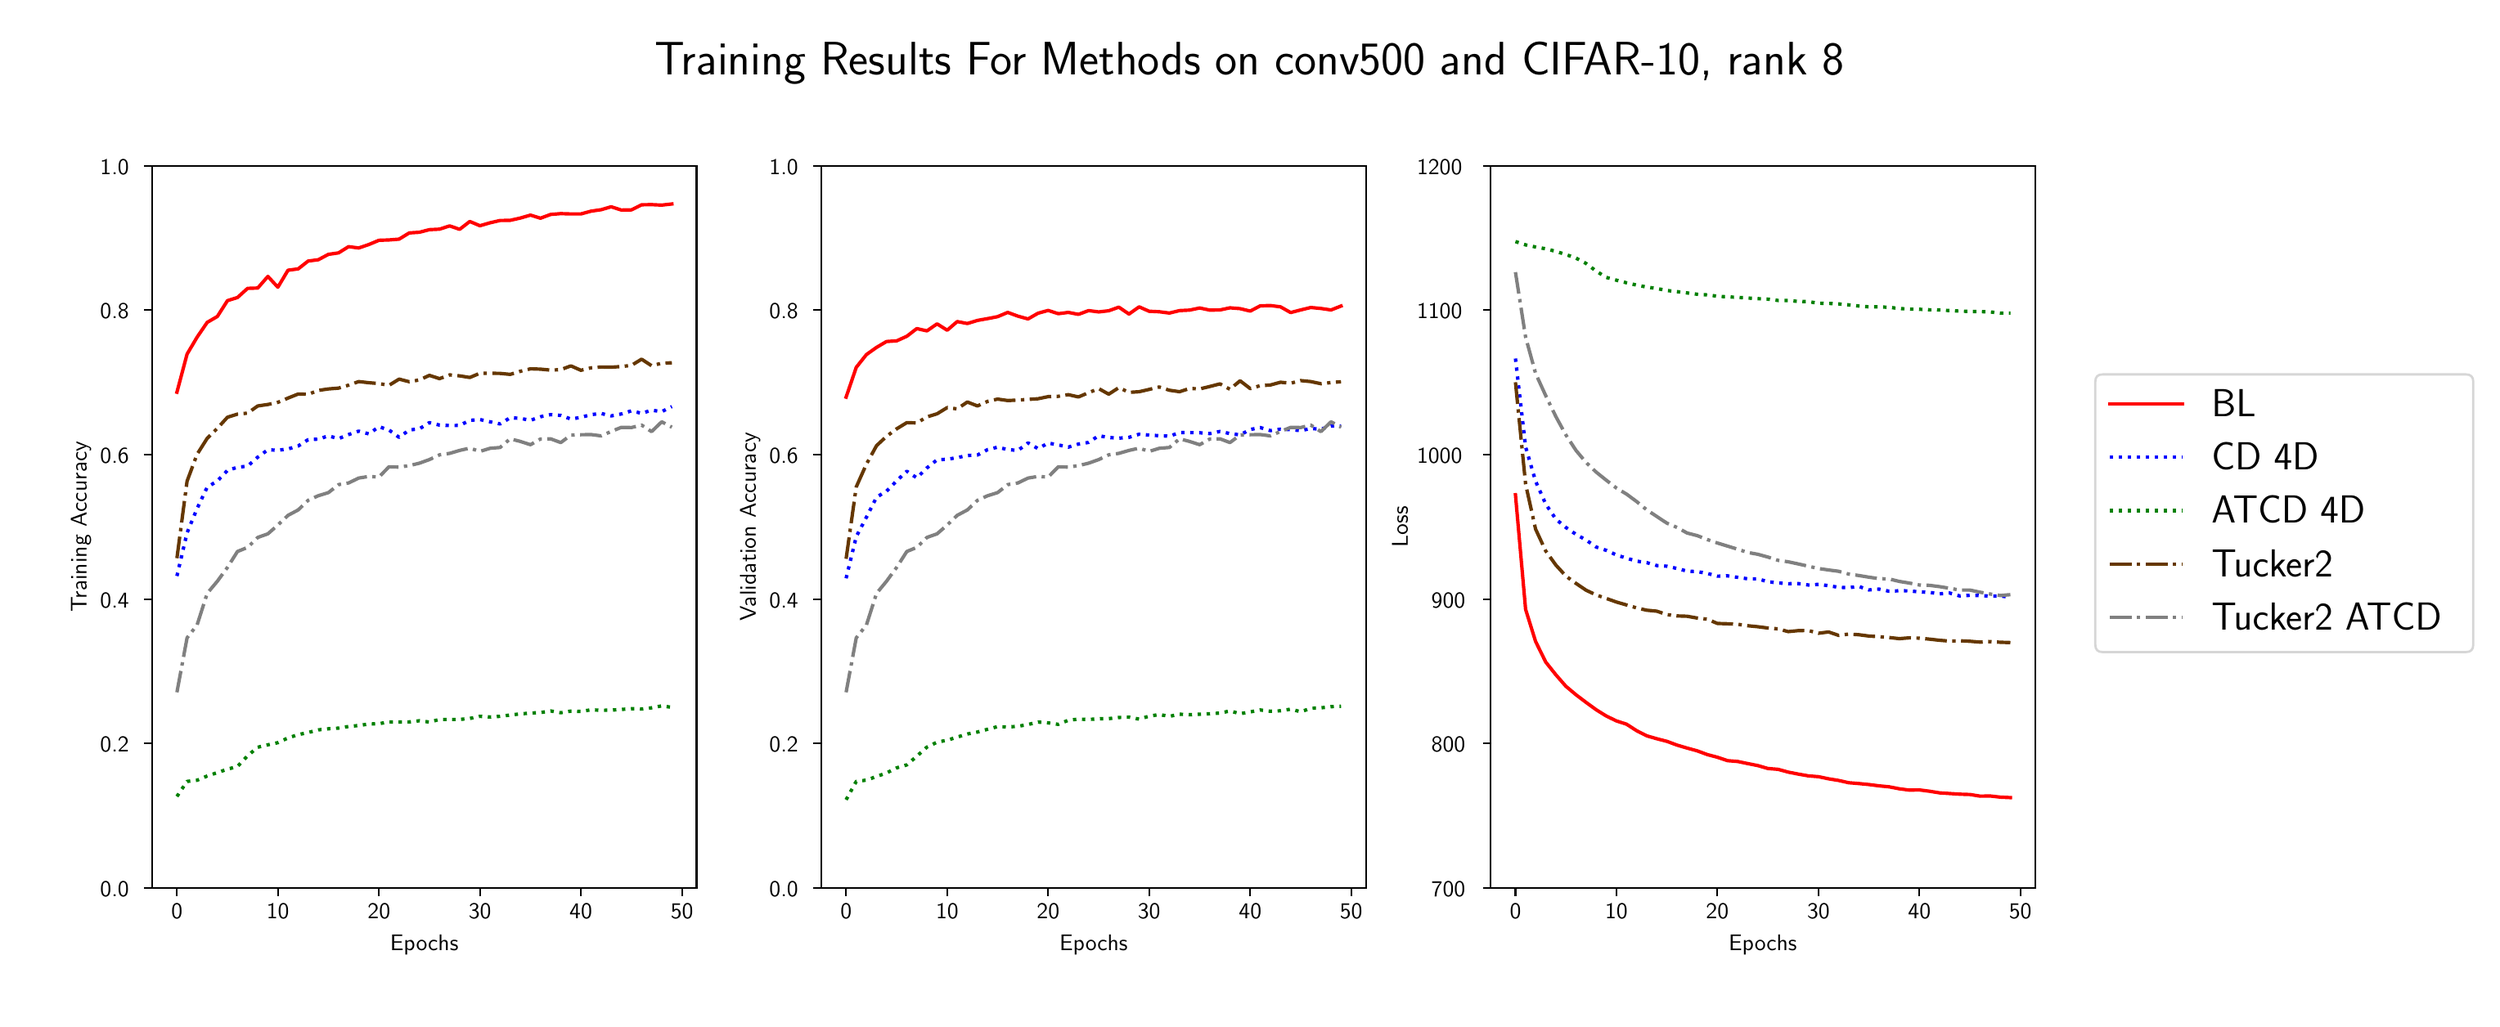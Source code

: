 \begingroup%
\makeatletter%
\begin{pgfpicture}%
\pgfpathrectangle{\pgfpointorigin}{\pgfqpoint{15.0in}{6.0in}}%
\pgfusepath{use as bounding box, clip}%
\begin{pgfscope}%
\pgfsetbuttcap%
\pgfsetmiterjoin%
\definecolor{currentfill}{rgb}{1.0,1.0,1.0}%
\pgfsetfillcolor{currentfill}%
\pgfsetlinewidth{0.0pt}%
\definecolor{currentstroke}{rgb}{1.0,1.0,1.0}%
\pgfsetstrokecolor{currentstroke}%
\pgfsetdash{}{0pt}%
\pgfpathmoveto{\pgfqpoint{0.0in}{0.0in}}%
\pgfpathlineto{\pgfqpoint{15.0in}{0.0in}}%
\pgfpathlineto{\pgfqpoint{15.0in}{6.0in}}%
\pgfpathlineto{\pgfqpoint{0.0in}{6.0in}}%
\pgfpathclose%
\pgfusepath{fill}%
\end{pgfscope}%
\begin{pgfscope}%
\pgfsetbuttcap%
\pgfsetmiterjoin%
\definecolor{currentfill}{rgb}{1.0,1.0,1.0}%
\pgfsetfillcolor{currentfill}%
\pgfsetlinewidth{0.0pt}%
\definecolor{currentstroke}{rgb}{0.0,0.0,0.0}%
\pgfsetstrokecolor{currentstroke}%
\pgfsetstrokeopacity{0.0}%
\pgfsetdash{}{0pt}%
\pgfpathmoveto{\pgfqpoint{0.792in}{0.708in}}%
\pgfpathlineto{\pgfqpoint{4.119in}{0.708in}}%
\pgfpathlineto{\pgfqpoint{4.119in}{5.125in}}%
\pgfpathlineto{\pgfqpoint{0.792in}{5.125in}}%
\pgfpathclose%
\pgfusepath{fill}%
\end{pgfscope}%
\begin{pgfscope}%
\pgfsetbuttcap%
\pgfsetroundjoin%
\definecolor{currentfill}{rgb}{0.0,0.0,0.0}%
\pgfsetfillcolor{currentfill}%
\pgfsetlinewidth{0.803pt}%
\definecolor{currentstroke}{rgb}{0.0,0.0,0.0}%
\pgfsetstrokecolor{currentstroke}%
\pgfsetdash{}{0pt}%
\pgfsys@defobject{currentmarker}{\pgfqpoint{0.0in}{-0.049in}}{\pgfqpoint{0.0in}{0.0in}}{%
\pgfpathmoveto{\pgfqpoint{0.0in}{0.0in}}%
\pgfpathlineto{\pgfqpoint{0.0in}{-0.049in}}%
\pgfusepath{stroke,fill}%
}%
\begin{pgfscope}%
\pgfsys@transformshift{0.943in}{0.708in}%
\pgfsys@useobject{currentmarker}{}%
\end{pgfscope}%
\end{pgfscope}%
\begin{pgfscope}%
\definecolor{textcolor}{rgb}{0.0,0.0,0.0}%
\pgfsetstrokecolor{textcolor}%
\pgfsetfillcolor{textcolor}%
\pgftext[x=0.943in,y=0.611in,,top]{\color{textcolor}\sffamily\fontsize{10.0}{12.0}\selectfont 0}%
\end{pgfscope}%
\begin{pgfscope}%
\pgfsetbuttcap%
\pgfsetroundjoin%
\definecolor{currentfill}{rgb}{0.0,0.0,0.0}%
\pgfsetfillcolor{currentfill}%
\pgfsetlinewidth{0.803pt}%
\definecolor{currentstroke}{rgb}{0.0,0.0,0.0}%
\pgfsetstrokecolor{currentstroke}%
\pgfsetdash{}{0pt}%
\pgfsys@defobject{currentmarker}{\pgfqpoint{0.0in}{-0.049in}}{\pgfqpoint{0.0in}{0.0in}}{%
\pgfpathmoveto{\pgfqpoint{0.0in}{0.0in}}%
\pgfpathlineto{\pgfqpoint{0.0in}{-0.049in}}%
\pgfusepath{stroke,fill}%
}%
\begin{pgfscope}%
\pgfsys@transformshift{1.56in}{0.708in}%
\pgfsys@useobject{currentmarker}{}%
\end{pgfscope}%
\end{pgfscope}%
\begin{pgfscope}%
\definecolor{textcolor}{rgb}{0.0,0.0,0.0}%
\pgfsetstrokecolor{textcolor}%
\pgfsetfillcolor{textcolor}%
\pgftext[x=1.56in,y=0.611in,,top]{\color{textcolor}\sffamily\fontsize{10.0}{12.0}\selectfont 10}%
\end{pgfscope}%
\begin{pgfscope}%
\pgfsetbuttcap%
\pgfsetroundjoin%
\definecolor{currentfill}{rgb}{0.0,0.0,0.0}%
\pgfsetfillcolor{currentfill}%
\pgfsetlinewidth{0.803pt}%
\definecolor{currentstroke}{rgb}{0.0,0.0,0.0}%
\pgfsetstrokecolor{currentstroke}%
\pgfsetdash{}{0pt}%
\pgfsys@defobject{currentmarker}{\pgfqpoint{0.0in}{-0.049in}}{\pgfqpoint{0.0in}{0.0in}}{%
\pgfpathmoveto{\pgfqpoint{0.0in}{0.0in}}%
\pgfpathlineto{\pgfqpoint{0.0in}{-0.049in}}%
\pgfusepath{stroke,fill}%
}%
\begin{pgfscope}%
\pgfsys@transformshift{2.178in}{0.708in}%
\pgfsys@useobject{currentmarker}{}%
\end{pgfscope}%
\end{pgfscope}%
\begin{pgfscope}%
\definecolor{textcolor}{rgb}{0.0,0.0,0.0}%
\pgfsetstrokecolor{textcolor}%
\pgfsetfillcolor{textcolor}%
\pgftext[x=2.178in,y=0.611in,,top]{\color{textcolor}\sffamily\fontsize{10.0}{12.0}\selectfont 20}%
\end{pgfscope}%
\begin{pgfscope}%
\pgfsetbuttcap%
\pgfsetroundjoin%
\definecolor{currentfill}{rgb}{0.0,0.0,0.0}%
\pgfsetfillcolor{currentfill}%
\pgfsetlinewidth{0.803pt}%
\definecolor{currentstroke}{rgb}{0.0,0.0,0.0}%
\pgfsetstrokecolor{currentstroke}%
\pgfsetdash{}{0pt}%
\pgfsys@defobject{currentmarker}{\pgfqpoint{0.0in}{-0.049in}}{\pgfqpoint{0.0in}{0.0in}}{%
\pgfpathmoveto{\pgfqpoint{0.0in}{0.0in}}%
\pgfpathlineto{\pgfqpoint{0.0in}{-0.049in}}%
\pgfusepath{stroke,fill}%
}%
\begin{pgfscope}%
\pgfsys@transformshift{2.795in}{0.708in}%
\pgfsys@useobject{currentmarker}{}%
\end{pgfscope}%
\end{pgfscope}%
\begin{pgfscope}%
\definecolor{textcolor}{rgb}{0.0,0.0,0.0}%
\pgfsetstrokecolor{textcolor}%
\pgfsetfillcolor{textcolor}%
\pgftext[x=2.795in,y=0.611in,,top]{\color{textcolor}\sffamily\fontsize{10.0}{12.0}\selectfont 30}%
\end{pgfscope}%
\begin{pgfscope}%
\pgfsetbuttcap%
\pgfsetroundjoin%
\definecolor{currentfill}{rgb}{0.0,0.0,0.0}%
\pgfsetfillcolor{currentfill}%
\pgfsetlinewidth{0.803pt}%
\definecolor{currentstroke}{rgb}{0.0,0.0,0.0}%
\pgfsetstrokecolor{currentstroke}%
\pgfsetdash{}{0pt}%
\pgfsys@defobject{currentmarker}{\pgfqpoint{0.0in}{-0.049in}}{\pgfqpoint{0.0in}{0.0in}}{%
\pgfpathmoveto{\pgfqpoint{0.0in}{0.0in}}%
\pgfpathlineto{\pgfqpoint{0.0in}{-0.049in}}%
\pgfusepath{stroke,fill}%
}%
\begin{pgfscope}%
\pgfsys@transformshift{3.412in}{0.708in}%
\pgfsys@useobject{currentmarker}{}%
\end{pgfscope}%
\end{pgfscope}%
\begin{pgfscope}%
\definecolor{textcolor}{rgb}{0.0,0.0,0.0}%
\pgfsetstrokecolor{textcolor}%
\pgfsetfillcolor{textcolor}%
\pgftext[x=3.412in,y=0.611in,,top]{\color{textcolor}\sffamily\fontsize{10.0}{12.0}\selectfont 40}%
\end{pgfscope}%
\begin{pgfscope}%
\pgfsetbuttcap%
\pgfsetroundjoin%
\definecolor{currentfill}{rgb}{0.0,0.0,0.0}%
\pgfsetfillcolor{currentfill}%
\pgfsetlinewidth{0.803pt}%
\definecolor{currentstroke}{rgb}{0.0,0.0,0.0}%
\pgfsetstrokecolor{currentstroke}%
\pgfsetdash{}{0pt}%
\pgfsys@defobject{currentmarker}{\pgfqpoint{0.0in}{-0.049in}}{\pgfqpoint{0.0in}{0.0in}}{%
\pgfpathmoveto{\pgfqpoint{0.0in}{0.0in}}%
\pgfpathlineto{\pgfqpoint{0.0in}{-0.049in}}%
\pgfusepath{stroke,fill}%
}%
\begin{pgfscope}%
\pgfsys@transformshift{4.03in}{0.708in}%
\pgfsys@useobject{currentmarker}{}%
\end{pgfscope}%
\end{pgfscope}%
\begin{pgfscope}%
\definecolor{textcolor}{rgb}{0.0,0.0,0.0}%
\pgfsetstrokecolor{textcolor}%
\pgfsetfillcolor{textcolor}%
\pgftext[x=4.03in,y=0.611in,,top]{\color{textcolor}\sffamily\fontsize{10.0}{12.0}\selectfont 50}%
\end{pgfscope}%
\begin{pgfscope}%
\definecolor{textcolor}{rgb}{0.0,0.0,0.0}%
\pgfsetstrokecolor{textcolor}%
\pgfsetfillcolor{textcolor}%
\pgftext[x=2.455in,y=0.421in,,top]{\color{textcolor}\sffamily\fontsize{10.0}{12.0}\selectfont Epochs}%
\end{pgfscope}%
\begin{pgfscope}%
\pgfsetbuttcap%
\pgfsetroundjoin%
\definecolor{currentfill}{rgb}{0.0,0.0,0.0}%
\pgfsetfillcolor{currentfill}%
\pgfsetlinewidth{0.803pt}%
\definecolor{currentstroke}{rgb}{0.0,0.0,0.0}%
\pgfsetstrokecolor{currentstroke}%
\pgfsetdash{}{0pt}%
\pgfsys@defobject{currentmarker}{\pgfqpoint{-0.049in}{0.0in}}{\pgfqpoint{-0.0in}{0.0in}}{%
\pgfpathmoveto{\pgfqpoint{-0.0in}{0.0in}}%
\pgfpathlineto{\pgfqpoint{-0.049in}{0.0in}}%
\pgfusepath{stroke,fill}%
}%
\begin{pgfscope}%
\pgfsys@transformshift{0.792in}{0.708in}%
\pgfsys@useobject{currentmarker}{}%
\end{pgfscope}%
\end{pgfscope}%
\begin{pgfscope}%
\definecolor{textcolor}{rgb}{0.0,0.0,0.0}%
\pgfsetstrokecolor{textcolor}%
\pgfsetfillcolor{textcolor}%
\pgftext[x=0.474in, y=0.656in, left, base]{\color{textcolor}\sffamily\fontsize{10.0}{12.0}\selectfont 0.0}%
\end{pgfscope}%
\begin{pgfscope}%
\pgfsetbuttcap%
\pgfsetroundjoin%
\definecolor{currentfill}{rgb}{0.0,0.0,0.0}%
\pgfsetfillcolor{currentfill}%
\pgfsetlinewidth{0.803pt}%
\definecolor{currentstroke}{rgb}{0.0,0.0,0.0}%
\pgfsetstrokecolor{currentstroke}%
\pgfsetdash{}{0pt}%
\pgfsys@defobject{currentmarker}{\pgfqpoint{-0.049in}{0.0in}}{\pgfqpoint{-0.0in}{0.0in}}{%
\pgfpathmoveto{\pgfqpoint{-0.0in}{0.0in}}%
\pgfpathlineto{\pgfqpoint{-0.049in}{0.0in}}%
\pgfusepath{stroke,fill}%
}%
\begin{pgfscope}%
\pgfsys@transformshift{0.792in}{1.592in}%
\pgfsys@useobject{currentmarker}{}%
\end{pgfscope}%
\end{pgfscope}%
\begin{pgfscope}%
\definecolor{textcolor}{rgb}{0.0,0.0,0.0}%
\pgfsetstrokecolor{textcolor}%
\pgfsetfillcolor{textcolor}%
\pgftext[x=0.474in, y=1.539in, left, base]{\color{textcolor}\sffamily\fontsize{10.0}{12.0}\selectfont 0.2}%
\end{pgfscope}%
\begin{pgfscope}%
\pgfsetbuttcap%
\pgfsetroundjoin%
\definecolor{currentfill}{rgb}{0.0,0.0,0.0}%
\pgfsetfillcolor{currentfill}%
\pgfsetlinewidth{0.803pt}%
\definecolor{currentstroke}{rgb}{0.0,0.0,0.0}%
\pgfsetstrokecolor{currentstroke}%
\pgfsetdash{}{0pt}%
\pgfsys@defobject{currentmarker}{\pgfqpoint{-0.049in}{0.0in}}{\pgfqpoint{-0.0in}{0.0in}}{%
\pgfpathmoveto{\pgfqpoint{-0.0in}{0.0in}}%
\pgfpathlineto{\pgfqpoint{-0.049in}{0.0in}}%
\pgfusepath{stroke,fill}%
}%
\begin{pgfscope}%
\pgfsys@transformshift{0.792in}{2.475in}%
\pgfsys@useobject{currentmarker}{}%
\end{pgfscope}%
\end{pgfscope}%
\begin{pgfscope}%
\definecolor{textcolor}{rgb}{0.0,0.0,0.0}%
\pgfsetstrokecolor{textcolor}%
\pgfsetfillcolor{textcolor}%
\pgftext[x=0.474in, y=2.422in, left, base]{\color{textcolor}\sffamily\fontsize{10.0}{12.0}\selectfont 0.4}%
\end{pgfscope}%
\begin{pgfscope}%
\pgfsetbuttcap%
\pgfsetroundjoin%
\definecolor{currentfill}{rgb}{0.0,0.0,0.0}%
\pgfsetfillcolor{currentfill}%
\pgfsetlinewidth{0.803pt}%
\definecolor{currentstroke}{rgb}{0.0,0.0,0.0}%
\pgfsetstrokecolor{currentstroke}%
\pgfsetdash{}{0pt}%
\pgfsys@defobject{currentmarker}{\pgfqpoint{-0.049in}{0.0in}}{\pgfqpoint{-0.0in}{0.0in}}{%
\pgfpathmoveto{\pgfqpoint{-0.0in}{0.0in}}%
\pgfpathlineto{\pgfqpoint{-0.049in}{0.0in}}%
\pgfusepath{stroke,fill}%
}%
\begin{pgfscope}%
\pgfsys@transformshift{0.792in}{3.358in}%
\pgfsys@useobject{currentmarker}{}%
\end{pgfscope}%
\end{pgfscope}%
\begin{pgfscope}%
\definecolor{textcolor}{rgb}{0.0,0.0,0.0}%
\pgfsetstrokecolor{textcolor}%
\pgfsetfillcolor{textcolor}%
\pgftext[x=0.474in, y=3.306in, left, base]{\color{textcolor}\sffamily\fontsize{10.0}{12.0}\selectfont 0.6}%
\end{pgfscope}%
\begin{pgfscope}%
\pgfsetbuttcap%
\pgfsetroundjoin%
\definecolor{currentfill}{rgb}{0.0,0.0,0.0}%
\pgfsetfillcolor{currentfill}%
\pgfsetlinewidth{0.803pt}%
\definecolor{currentstroke}{rgb}{0.0,0.0,0.0}%
\pgfsetstrokecolor{currentstroke}%
\pgfsetdash{}{0pt}%
\pgfsys@defobject{currentmarker}{\pgfqpoint{-0.049in}{0.0in}}{\pgfqpoint{-0.0in}{0.0in}}{%
\pgfpathmoveto{\pgfqpoint{-0.0in}{0.0in}}%
\pgfpathlineto{\pgfqpoint{-0.049in}{0.0in}}%
\pgfusepath{stroke,fill}%
}%
\begin{pgfscope}%
\pgfsys@transformshift{0.792in}{4.242in}%
\pgfsys@useobject{currentmarker}{}%
\end{pgfscope}%
\end{pgfscope}%
\begin{pgfscope}%
\definecolor{textcolor}{rgb}{0.0,0.0,0.0}%
\pgfsetstrokecolor{textcolor}%
\pgfsetfillcolor{textcolor}%
\pgftext[x=0.474in, y=4.189in, left, base]{\color{textcolor}\sffamily\fontsize{10.0}{12.0}\selectfont 0.8}%
\end{pgfscope}%
\begin{pgfscope}%
\pgfsetbuttcap%
\pgfsetroundjoin%
\definecolor{currentfill}{rgb}{0.0,0.0,0.0}%
\pgfsetfillcolor{currentfill}%
\pgfsetlinewidth{0.803pt}%
\definecolor{currentstroke}{rgb}{0.0,0.0,0.0}%
\pgfsetstrokecolor{currentstroke}%
\pgfsetdash{}{0pt}%
\pgfsys@defobject{currentmarker}{\pgfqpoint{-0.049in}{0.0in}}{\pgfqpoint{-0.0in}{0.0in}}{%
\pgfpathmoveto{\pgfqpoint{-0.0in}{0.0in}}%
\pgfpathlineto{\pgfqpoint{-0.049in}{0.0in}}%
\pgfusepath{stroke,fill}%
}%
\begin{pgfscope}%
\pgfsys@transformshift{0.792in}{5.125in}%
\pgfsys@useobject{currentmarker}{}%
\end{pgfscope}%
\end{pgfscope}%
\begin{pgfscope}%
\definecolor{textcolor}{rgb}{0.0,0.0,0.0}%
\pgfsetstrokecolor{textcolor}%
\pgfsetfillcolor{textcolor}%
\pgftext[x=0.474in, y=5.072in, left, base]{\color{textcolor}\sffamily\fontsize{10.0}{12.0}\selectfont 1.0}%
\end{pgfscope}%
\begin{pgfscope}%
\definecolor{textcolor}{rgb}{0.0,0.0,0.0}%
\pgfsetstrokecolor{textcolor}%
\pgfsetfillcolor{textcolor}%
\pgftext[x=0.418in,y=2.917in,,bottom,rotate=90.0]{\color{textcolor}\sffamily\fontsize{10.0}{12.0}\selectfont Training Accuracy}%
\end{pgfscope}%
\begin{pgfscope}%
\pgfpathrectangle{\pgfqpoint{0.792in}{0.708in}}{\pgfqpoint{3.327in}{4.417in}}%
\pgfusepath{clip}%
\pgfsetrectcap%
\pgfsetroundjoin%
\pgfsetlinewidth{1.506pt}%
\definecolor{currentstroke}{rgb}{1.0,0.0,0.0}%
\pgfsetstrokecolor{currentstroke}%
\pgfsetdash{}{0pt}%
\pgfpathmoveto{\pgfqpoint{0.943in}{3.74in}}%
\pgfpathlineto{\pgfqpoint{1.005in}{3.973in}}%
\pgfpathlineto{\pgfqpoint{1.066in}{4.076in}}%
\pgfpathlineto{\pgfqpoint{1.128in}{4.167in}}%
\pgfpathlineto{\pgfqpoint{1.19in}{4.203in}}%
\pgfpathlineto{\pgfqpoint{1.252in}{4.3in}}%
\pgfpathlineto{\pgfqpoint{1.313in}{4.319in}}%
\pgfpathlineto{\pgfqpoint{1.375in}{4.375in}}%
\pgfpathlineto{\pgfqpoint{1.437in}{4.377in}}%
\pgfpathlineto{\pgfqpoint{1.499in}{4.448in}}%
\pgfpathlineto{\pgfqpoint{1.56in}{4.382in}}%
\pgfpathlineto{\pgfqpoint{1.622in}{4.486in}}%
\pgfpathlineto{\pgfqpoint{1.684in}{4.494in}}%
\pgfpathlineto{\pgfqpoint{1.745in}{4.542in}}%
\pgfpathlineto{\pgfqpoint{1.807in}{4.55in}}%
\pgfpathlineto{\pgfqpoint{1.869in}{4.583in}}%
\pgfpathlineto{\pgfqpoint{1.931in}{4.592in}}%
\pgfpathlineto{\pgfqpoint{1.992in}{4.63in}}%
\pgfpathlineto{\pgfqpoint{2.054in}{4.622in}}%
\pgfpathlineto{\pgfqpoint{2.116in}{4.643in}}%
\pgfpathlineto{\pgfqpoint{2.178in}{4.669in}}%
\pgfpathlineto{\pgfqpoint{2.239in}{4.671in}}%
\pgfpathlineto{\pgfqpoint{2.301in}{4.676in}}%
\pgfpathlineto{\pgfqpoint{2.363in}{4.714in}}%
\pgfpathlineto{\pgfqpoint{2.425in}{4.718in}}%
\pgfpathlineto{\pgfqpoint{2.486in}{4.734in}}%
\pgfpathlineto{\pgfqpoint{2.548in}{4.737in}}%
\pgfpathlineto{\pgfqpoint{2.61in}{4.757in}}%
\pgfpathlineto{\pgfqpoint{2.671in}{4.736in}}%
\pgfpathlineto{\pgfqpoint{2.733in}{4.784in}}%
\pgfpathlineto{\pgfqpoint{2.795in}{4.758in}}%
\pgfpathlineto{\pgfqpoint{2.857in}{4.776in}}%
\pgfpathlineto{\pgfqpoint{2.918in}{4.79in}}%
\pgfpathlineto{\pgfqpoint{2.98in}{4.791in}}%
\pgfpathlineto{\pgfqpoint{3.042in}{4.805in}}%
\pgfpathlineto{\pgfqpoint{3.104in}{4.823in}}%
\pgfpathlineto{\pgfqpoint{3.165in}{4.804in}}%
\pgfpathlineto{\pgfqpoint{3.227in}{4.827in}}%
\pgfpathlineto{\pgfqpoint{3.289in}{4.832in}}%
\pgfpathlineto{\pgfqpoint{3.351in}{4.83in}}%
\pgfpathlineto{\pgfqpoint{3.412in}{4.83in}}%
\pgfpathlineto{\pgfqpoint{3.474in}{4.847in}}%
\pgfpathlineto{\pgfqpoint{3.536in}{4.856in}}%
\pgfpathlineto{\pgfqpoint{3.597in}{4.874in}}%
\pgfpathlineto{\pgfqpoint{3.659in}{4.854in}}%
\pgfpathlineto{\pgfqpoint{3.721in}{4.855in}}%
\pgfpathlineto{\pgfqpoint{3.783in}{4.886in}}%
\pgfpathlineto{\pgfqpoint{3.844in}{4.887in}}%
\pgfpathlineto{\pgfqpoint{3.906in}{4.884in}}%
\pgfpathlineto{\pgfqpoint{3.968in}{4.891in}}%
\pgfusepath{stroke}%
\end{pgfscope}%
\begin{pgfscope}%
\pgfpathrectangle{\pgfqpoint{0.792in}{0.708in}}{\pgfqpoint{3.327in}{4.417in}}%
\pgfusepath{clip}%
\pgfsetbuttcap%
\pgfsetroundjoin%
\pgfsetlinewidth{1.506pt}%
\definecolor{currentstroke}{rgb}{0.0,0.0,1.0}%
\pgfsetstrokecolor{currentstroke}%
\pgfsetdash{{1.5pt}{2.475pt}}{0.0pt}%
\pgfpathmoveto{\pgfqpoint{0.943in}{2.616in}}%
\pgfpathlineto{\pgfqpoint{1.005in}{2.88in}}%
\pgfpathlineto{\pgfqpoint{1.066in}{3.028in}}%
\pgfpathlineto{\pgfqpoint{1.128in}{3.159in}}%
\pgfpathlineto{\pgfqpoint{1.19in}{3.197in}}%
\pgfpathlineto{\pgfqpoint{1.252in}{3.262in}}%
\pgfpathlineto{\pgfqpoint{1.313in}{3.281in}}%
\pgfpathlineto{\pgfqpoint{1.375in}{3.288in}}%
\pgfpathlineto{\pgfqpoint{1.437in}{3.343in}}%
\pgfpathlineto{\pgfqpoint{1.499in}{3.388in}}%
\pgfpathlineto{\pgfqpoint{1.56in}{3.385in}}%
\pgfpathlineto{\pgfqpoint{1.622in}{3.393in}}%
\pgfpathlineto{\pgfqpoint{1.684in}{3.411in}}%
\pgfpathlineto{\pgfqpoint{1.745in}{3.45in}}%
\pgfpathlineto{\pgfqpoint{1.807in}{3.453in}}%
\pgfpathlineto{\pgfqpoint{1.869in}{3.473in}}%
\pgfpathlineto{\pgfqpoint{1.931in}{3.456in}}%
\pgfpathlineto{\pgfqpoint{1.992in}{3.481in}}%
\pgfpathlineto{\pgfqpoint{2.054in}{3.502in}}%
\pgfpathlineto{\pgfqpoint{2.116in}{3.485in}}%
\pgfpathlineto{\pgfqpoint{2.178in}{3.529in}}%
\pgfpathlineto{\pgfqpoint{2.239in}{3.509in}}%
\pgfpathlineto{\pgfqpoint{2.301in}{3.464in}}%
\pgfpathlineto{\pgfqpoint{2.363in}{3.509in}}%
\pgfpathlineto{\pgfqpoint{2.425in}{3.516in}}%
\pgfpathlineto{\pgfqpoint{2.486in}{3.554in}}%
\pgfpathlineto{\pgfqpoint{2.548in}{3.539in}}%
\pgfpathlineto{\pgfqpoint{2.61in}{3.536in}}%
\pgfpathlineto{\pgfqpoint{2.671in}{3.537in}}%
\pgfpathlineto{\pgfqpoint{2.733in}{3.568in}}%
\pgfpathlineto{\pgfqpoint{2.795in}{3.573in}}%
\pgfpathlineto{\pgfqpoint{2.857in}{3.559in}}%
\pgfpathlineto{\pgfqpoint{2.918in}{3.546in}}%
\pgfpathlineto{\pgfqpoint{2.98in}{3.584in}}%
\pgfpathlineto{\pgfqpoint{3.042in}{3.58in}}%
\pgfpathlineto{\pgfqpoint{3.104in}{3.568in}}%
\pgfpathlineto{\pgfqpoint{3.165in}{3.59in}}%
\pgfpathlineto{\pgfqpoint{3.227in}{3.603in}}%
\pgfpathlineto{\pgfqpoint{3.289in}{3.598in}}%
\pgfpathlineto{\pgfqpoint{3.351in}{3.576in}}%
\pgfpathlineto{\pgfqpoint{3.412in}{3.586in}}%
\pgfpathlineto{\pgfqpoint{3.474in}{3.603in}}%
\pgfpathlineto{\pgfqpoint{3.536in}{3.61in}}%
\pgfpathlineto{\pgfqpoint{3.597in}{3.595in}}%
\pgfpathlineto{\pgfqpoint{3.659in}{3.607in}}%
\pgfpathlineto{\pgfqpoint{3.721in}{3.626in}}%
\pgfpathlineto{\pgfqpoint{3.783in}{3.611in}}%
\pgfpathlineto{\pgfqpoint{3.844in}{3.63in}}%
\pgfpathlineto{\pgfqpoint{3.906in}{3.621in}}%
\pgfpathlineto{\pgfqpoint{3.968in}{3.652in}}%
\pgfusepath{stroke}%
\end{pgfscope}%
\begin{pgfscope}%
\pgfpathrectangle{\pgfqpoint{0.792in}{0.708in}}{\pgfqpoint{3.327in}{4.417in}}%
\pgfusepath{clip}%
\pgfsetbuttcap%
\pgfsetroundjoin%
\pgfsetlinewidth{1.506pt}%
\definecolor{currentstroke}{rgb}{0.0,0.5,0.0}%
\pgfsetstrokecolor{currentstroke}%
\pgfsetdash{{1.5pt}{2.475pt}}{0.0pt}%
\pgfpathmoveto{\pgfqpoint{0.943in}{1.268in}}%
\pgfpathlineto{\pgfqpoint{1.005in}{1.36in}}%
\pgfpathlineto{\pgfqpoint{1.066in}{1.367in}}%
\pgfpathlineto{\pgfqpoint{1.128in}{1.393in}}%
\pgfpathlineto{\pgfqpoint{1.19in}{1.414in}}%
\pgfpathlineto{\pgfqpoint{1.252in}{1.435in}}%
\pgfpathlineto{\pgfqpoint{1.313in}{1.451in}}%
\pgfpathlineto{\pgfqpoint{1.375in}{1.517in}}%
\pgfpathlineto{\pgfqpoint{1.437in}{1.569in}}%
\pgfpathlineto{\pgfqpoint{1.499in}{1.584in}}%
\pgfpathlineto{\pgfqpoint{1.56in}{1.597in}}%
\pgfpathlineto{\pgfqpoint{1.622in}{1.626in}}%
\pgfpathlineto{\pgfqpoint{1.684in}{1.646in}}%
\pgfpathlineto{\pgfqpoint{1.745in}{1.659in}}%
\pgfpathlineto{\pgfqpoint{1.807in}{1.675in}}%
\pgfpathlineto{\pgfqpoint{1.869in}{1.682in}}%
\pgfpathlineto{\pgfqpoint{1.931in}{1.686in}}%
\pgfpathlineto{\pgfqpoint{1.992in}{1.696in}}%
\pgfpathlineto{\pgfqpoint{2.054in}{1.702in}}%
\pgfpathlineto{\pgfqpoint{2.116in}{1.711in}}%
\pgfpathlineto{\pgfqpoint{2.178in}{1.713in}}%
\pgfpathlineto{\pgfqpoint{2.239in}{1.724in}}%
\pgfpathlineto{\pgfqpoint{2.301in}{1.723in}}%
\pgfpathlineto{\pgfqpoint{2.363in}{1.724in}}%
\pgfpathlineto{\pgfqpoint{2.425in}{1.731in}}%
\pgfpathlineto{\pgfqpoint{2.486in}{1.723in}}%
\pgfpathlineto{\pgfqpoint{2.548in}{1.739in}}%
\pgfpathlineto{\pgfqpoint{2.61in}{1.739in}}%
\pgfpathlineto{\pgfqpoint{2.671in}{1.739in}}%
\pgfpathlineto{\pgfqpoint{2.733in}{1.745in}}%
\pgfpathlineto{\pgfqpoint{2.795in}{1.758in}}%
\pgfpathlineto{\pgfqpoint{2.857in}{1.754in}}%
\pgfpathlineto{\pgfqpoint{2.918in}{1.758in}}%
\pgfpathlineto{\pgfqpoint{2.98in}{1.766in}}%
\pgfpathlineto{\pgfqpoint{3.042in}{1.773in}}%
\pgfpathlineto{\pgfqpoint{3.104in}{1.778in}}%
\pgfpathlineto{\pgfqpoint{3.165in}{1.781in}}%
\pgfpathlineto{\pgfqpoint{3.227in}{1.791in}}%
\pgfpathlineto{\pgfqpoint{3.289in}{1.78in}}%
\pgfpathlineto{\pgfqpoint{3.351in}{1.79in}}%
\pgfpathlineto{\pgfqpoint{3.412in}{1.788in}}%
\pgfpathlineto{\pgfqpoint{3.474in}{1.798in}}%
\pgfpathlineto{\pgfqpoint{3.536in}{1.795in}}%
\pgfpathlineto{\pgfqpoint{3.597in}{1.796in}}%
\pgfpathlineto{\pgfqpoint{3.659in}{1.8in}}%
\pgfpathlineto{\pgfqpoint{3.721in}{1.805in}}%
\pgfpathlineto{\pgfqpoint{3.783in}{1.803in}}%
\pgfpathlineto{\pgfqpoint{3.844in}{1.81in}}%
\pgfpathlineto{\pgfqpoint{3.906in}{1.822in}}%
\pgfpathlineto{\pgfqpoint{3.968in}{1.813in}}%
\pgfusepath{stroke}%
\end{pgfscope}%
\begin{pgfscope}%
\pgfpathrectangle{\pgfqpoint{0.792in}{0.708in}}{\pgfqpoint{3.327in}{4.417in}}%
\pgfusepath{clip}%
\pgfsetbuttcap%
\pgfsetroundjoin%
\pgfsetlinewidth{1.506pt}%
\definecolor{currentstroke}{rgb}{0.396,0.216,0.0}%
\pgfsetstrokecolor{currentstroke}%
\pgfsetdash{{9.6pt}{2.4pt}{1.5pt}{2.4pt}}{0.0pt}%
\pgfpathmoveto{\pgfqpoint{0.943in}{2.725in}}%
\pgfpathlineto{\pgfqpoint{1.005in}{3.196in}}%
\pgfpathlineto{\pgfqpoint{1.066in}{3.36in}}%
\pgfpathlineto{\pgfqpoint{1.128in}{3.458in}}%
\pgfpathlineto{\pgfqpoint{1.19in}{3.519in}}%
\pgfpathlineto{\pgfqpoint{1.252in}{3.587in}}%
\pgfpathlineto{\pgfqpoint{1.313in}{3.606in}}%
\pgfpathlineto{\pgfqpoint{1.375in}{3.612in}}%
\pgfpathlineto{\pgfqpoint{1.437in}{3.656in}}%
\pgfpathlineto{\pgfqpoint{1.499in}{3.665in}}%
\pgfpathlineto{\pgfqpoint{1.56in}{3.678in}}%
\pgfpathlineto{\pgfqpoint{1.622in}{3.704in}}%
\pgfpathlineto{\pgfqpoint{1.684in}{3.729in}}%
\pgfpathlineto{\pgfqpoint{1.745in}{3.727in}}%
\pgfpathlineto{\pgfqpoint{1.807in}{3.751in}}%
\pgfpathlineto{\pgfqpoint{1.869in}{3.76in}}%
\pgfpathlineto{\pgfqpoint{1.931in}{3.765in}}%
\pgfpathlineto{\pgfqpoint{1.992in}{3.783in}}%
\pgfpathlineto{\pgfqpoint{2.054in}{3.805in}}%
\pgfpathlineto{\pgfqpoint{2.116in}{3.798in}}%
\pgfpathlineto{\pgfqpoint{2.178in}{3.793in}}%
\pgfpathlineto{\pgfqpoint{2.239in}{3.782in}}%
\pgfpathlineto{\pgfqpoint{2.301in}{3.82in}}%
\pgfpathlineto{\pgfqpoint{2.363in}{3.804in}}%
\pgfpathlineto{\pgfqpoint{2.425in}{3.815in}}%
\pgfpathlineto{\pgfqpoint{2.486in}{3.843in}}%
\pgfpathlineto{\pgfqpoint{2.548in}{3.823in}}%
\pgfpathlineto{\pgfqpoint{2.61in}{3.846in}}%
\pgfpathlineto{\pgfqpoint{2.671in}{3.84in}}%
\pgfpathlineto{\pgfqpoint{2.733in}{3.83in}}%
\pgfpathlineto{\pgfqpoint{2.795in}{3.856in}}%
\pgfpathlineto{\pgfqpoint{2.857in}{3.856in}}%
\pgfpathlineto{\pgfqpoint{2.918in}{3.855in}}%
\pgfpathlineto{\pgfqpoint{2.98in}{3.849in}}%
\pgfpathlineto{\pgfqpoint{3.042in}{3.868in}}%
\pgfpathlineto{\pgfqpoint{3.104in}{3.883in}}%
\pgfpathlineto{\pgfqpoint{3.165in}{3.881in}}%
\pgfpathlineto{\pgfqpoint{3.227in}{3.875in}}%
\pgfpathlineto{\pgfqpoint{3.289in}{3.878in}}%
\pgfpathlineto{\pgfqpoint{3.351in}{3.901in}}%
\pgfpathlineto{\pgfqpoint{3.412in}{3.874in}}%
\pgfpathlineto{\pgfqpoint{3.474in}{3.889in}}%
\pgfpathlineto{\pgfqpoint{3.536in}{3.894in}}%
\pgfpathlineto{\pgfqpoint{3.597in}{3.893in}}%
\pgfpathlineto{\pgfqpoint{3.659in}{3.897in}}%
\pgfpathlineto{\pgfqpoint{3.721in}{3.904in}}%
\pgfpathlineto{\pgfqpoint{3.783in}{3.942in}}%
\pgfpathlineto{\pgfqpoint{3.844in}{3.902in}}%
\pgfpathlineto{\pgfqpoint{3.906in}{3.917in}}%
\pgfpathlineto{\pgfqpoint{3.968in}{3.92in}}%
\pgfusepath{stroke}%
\end{pgfscope}%
\begin{pgfscope}%
\pgfpathrectangle{\pgfqpoint{0.792in}{0.708in}}{\pgfqpoint{3.327in}{4.417in}}%
\pgfusepath{clip}%
\pgfsetbuttcap%
\pgfsetroundjoin%
\pgfsetlinewidth{1.506pt}%
\definecolor{currentstroke}{rgb}{0.502,0.502,0.502}%
\pgfsetstrokecolor{currentstroke}%
\pgfsetdash{{9.6pt}{2.4pt}{1.5pt}{2.4pt}}{0.0pt}%
\pgfpathmoveto{\pgfqpoint{0.943in}{1.905in}}%
\pgfpathlineto{\pgfqpoint{1.005in}{2.238in}}%
\pgfpathlineto{\pgfqpoint{1.066in}{2.316in}}%
\pgfpathlineto{\pgfqpoint{1.128in}{2.51in}}%
\pgfpathlineto{\pgfqpoint{1.19in}{2.584in}}%
\pgfpathlineto{\pgfqpoint{1.252in}{2.669in}}%
\pgfpathlineto{\pgfqpoint{1.313in}{2.766in}}%
\pgfpathlineto{\pgfqpoint{1.375in}{2.791in}}%
\pgfpathlineto{\pgfqpoint{1.437in}{2.852in}}%
\pgfpathlineto{\pgfqpoint{1.499in}{2.874in}}%
\pgfpathlineto{\pgfqpoint{1.56in}{2.928in}}%
\pgfpathlineto{\pgfqpoint{1.622in}{2.987in}}%
\pgfpathlineto{\pgfqpoint{1.684in}{3.02in}}%
\pgfpathlineto{\pgfqpoint{1.745in}{3.079in}}%
\pgfpathlineto{\pgfqpoint{1.807in}{3.107in}}%
\pgfpathlineto{\pgfqpoint{1.869in}{3.126in}}%
\pgfpathlineto{\pgfqpoint{1.931in}{3.175in}}%
\pgfpathlineto{\pgfqpoint{1.992in}{3.185in}}%
\pgfpathlineto{\pgfqpoint{2.054in}{3.215in}}%
\pgfpathlineto{\pgfqpoint{2.116in}{3.225in}}%
\pgfpathlineto{\pgfqpoint{2.178in}{3.221in}}%
\pgfpathlineto{\pgfqpoint{2.239in}{3.284in}}%
\pgfpathlineto{\pgfqpoint{2.301in}{3.282in}}%
\pgfpathlineto{\pgfqpoint{2.363in}{3.291in}}%
\pgfpathlineto{\pgfqpoint{2.425in}{3.306in}}%
\pgfpathlineto{\pgfqpoint{2.486in}{3.328in}}%
\pgfpathlineto{\pgfqpoint{2.548in}{3.357in}}%
\pgfpathlineto{\pgfqpoint{2.61in}{3.366in}}%
\pgfpathlineto{\pgfqpoint{2.671in}{3.384in}}%
\pgfpathlineto{\pgfqpoint{2.733in}{3.398in}}%
\pgfpathlineto{\pgfqpoint{2.795in}{3.378in}}%
\pgfpathlineto{\pgfqpoint{2.857in}{3.397in}}%
\pgfpathlineto{\pgfqpoint{2.918in}{3.402in}}%
\pgfpathlineto{\pgfqpoint{2.98in}{3.455in}}%
\pgfpathlineto{\pgfqpoint{3.042in}{3.439in}}%
\pgfpathlineto{\pgfqpoint{3.104in}{3.419in}}%
\pgfpathlineto{\pgfqpoint{3.165in}{3.454in}}%
\pgfpathlineto{\pgfqpoint{3.227in}{3.455in}}%
\pgfpathlineto{\pgfqpoint{3.289in}{3.432in}}%
\pgfpathlineto{\pgfqpoint{3.351in}{3.478in}}%
\pgfpathlineto{\pgfqpoint{3.412in}{3.48in}}%
\pgfpathlineto{\pgfqpoint{3.474in}{3.481in}}%
\pgfpathlineto{\pgfqpoint{3.536in}{3.473in}}%
\pgfpathlineto{\pgfqpoint{3.597in}{3.5in}}%
\pgfpathlineto{\pgfqpoint{3.659in}{3.525in}}%
\pgfpathlineto{\pgfqpoint{3.721in}{3.524in}}%
\pgfpathlineto{\pgfqpoint{3.783in}{3.539in}}%
\pgfpathlineto{\pgfqpoint{3.844in}{3.499in}}%
\pgfpathlineto{\pgfqpoint{3.906in}{3.559in}}%
\pgfpathlineto{\pgfqpoint{3.968in}{3.526in}}%
\pgfusepath{stroke}%
\end{pgfscope}%
\begin{pgfscope}%
\pgfsetrectcap%
\pgfsetmiterjoin%
\pgfsetlinewidth{0.803pt}%
\definecolor{currentstroke}{rgb}{0.0,0.0,0.0}%
\pgfsetstrokecolor{currentstroke}%
\pgfsetdash{}{0pt}%
\pgfpathmoveto{\pgfqpoint{0.792in}{0.708in}}%
\pgfpathlineto{\pgfqpoint{0.792in}{5.125in}}%
\pgfusepath{stroke}%
\end{pgfscope}%
\begin{pgfscope}%
\pgfsetrectcap%
\pgfsetmiterjoin%
\pgfsetlinewidth{0.803pt}%
\definecolor{currentstroke}{rgb}{0.0,0.0,0.0}%
\pgfsetstrokecolor{currentstroke}%
\pgfsetdash{}{0pt}%
\pgfpathmoveto{\pgfqpoint{4.119in}{0.708in}}%
\pgfpathlineto{\pgfqpoint{4.119in}{5.125in}}%
\pgfusepath{stroke}%
\end{pgfscope}%
\begin{pgfscope}%
\pgfsetrectcap%
\pgfsetmiterjoin%
\pgfsetlinewidth{0.803pt}%
\definecolor{currentstroke}{rgb}{0.0,0.0,0.0}%
\pgfsetstrokecolor{currentstroke}%
\pgfsetdash{}{0pt}%
\pgfpathmoveto{\pgfqpoint{0.792in}{0.708in}}%
\pgfpathlineto{\pgfqpoint{4.119in}{0.708in}}%
\pgfusepath{stroke}%
\end{pgfscope}%
\begin{pgfscope}%
\pgfsetrectcap%
\pgfsetmiterjoin%
\pgfsetlinewidth{0.803pt}%
\definecolor{currentstroke}{rgb}{0.0,0.0,0.0}%
\pgfsetstrokecolor{currentstroke}%
\pgfsetdash{}{0pt}%
\pgfpathmoveto{\pgfqpoint{0.792in}{5.125in}}%
\pgfpathlineto{\pgfqpoint{4.119in}{5.125in}}%
\pgfusepath{stroke}%
\end{pgfscope}%
\begin{pgfscope}%
\pgfsetbuttcap%
\pgfsetmiterjoin%
\definecolor{currentfill}{rgb}{1.0,1.0,1.0}%
\pgfsetfillcolor{currentfill}%
\pgfsetlinewidth{0.0pt}%
\definecolor{currentstroke}{rgb}{0.0,0.0,0.0}%
\pgfsetstrokecolor{currentstroke}%
\pgfsetstrokeopacity{0.0}%
\pgfsetdash{}{0pt}%
\pgfpathmoveto{\pgfqpoint{4.882in}{0.708in}}%
\pgfpathlineto{\pgfqpoint{8.21in}{0.708in}}%
\pgfpathlineto{\pgfqpoint{8.21in}{5.125in}}%
\pgfpathlineto{\pgfqpoint{4.882in}{5.125in}}%
\pgfpathclose%
\pgfusepath{fill}%
\end{pgfscope}%
\begin{pgfscope}%
\pgfsetbuttcap%
\pgfsetroundjoin%
\definecolor{currentfill}{rgb}{0.0,0.0,0.0}%
\pgfsetfillcolor{currentfill}%
\pgfsetlinewidth{0.803pt}%
\definecolor{currentstroke}{rgb}{0.0,0.0,0.0}%
\pgfsetstrokecolor{currentstroke}%
\pgfsetdash{}{0pt}%
\pgfsys@defobject{currentmarker}{\pgfqpoint{0.0in}{-0.049in}}{\pgfqpoint{0.0in}{0.0in}}{%
\pgfpathmoveto{\pgfqpoint{0.0in}{0.0in}}%
\pgfpathlineto{\pgfqpoint{0.0in}{-0.049in}}%
\pgfusepath{stroke,fill}%
}%
\begin{pgfscope}%
\pgfsys@transformshift{5.033in}{0.708in}%
\pgfsys@useobject{currentmarker}{}%
\end{pgfscope}%
\end{pgfscope}%
\begin{pgfscope}%
\definecolor{textcolor}{rgb}{0.0,0.0,0.0}%
\pgfsetstrokecolor{textcolor}%
\pgfsetfillcolor{textcolor}%
\pgftext[x=5.033in,y=0.611in,,top]{\color{textcolor}\sffamily\fontsize{10.0}{12.0}\selectfont 0}%
\end{pgfscope}%
\begin{pgfscope}%
\pgfsetbuttcap%
\pgfsetroundjoin%
\definecolor{currentfill}{rgb}{0.0,0.0,0.0}%
\pgfsetfillcolor{currentfill}%
\pgfsetlinewidth{0.803pt}%
\definecolor{currentstroke}{rgb}{0.0,0.0,0.0}%
\pgfsetstrokecolor{currentstroke}%
\pgfsetdash{}{0pt}%
\pgfsys@defobject{currentmarker}{\pgfqpoint{0.0in}{-0.049in}}{\pgfqpoint{0.0in}{0.0in}}{%
\pgfpathmoveto{\pgfqpoint{0.0in}{0.0in}}%
\pgfpathlineto{\pgfqpoint{0.0in}{-0.049in}}%
\pgfusepath{stroke,fill}%
}%
\begin{pgfscope}%
\pgfsys@transformshift{5.651in}{0.708in}%
\pgfsys@useobject{currentmarker}{}%
\end{pgfscope}%
\end{pgfscope}%
\begin{pgfscope}%
\definecolor{textcolor}{rgb}{0.0,0.0,0.0}%
\pgfsetstrokecolor{textcolor}%
\pgfsetfillcolor{textcolor}%
\pgftext[x=5.651in,y=0.611in,,top]{\color{textcolor}\sffamily\fontsize{10.0}{12.0}\selectfont 10}%
\end{pgfscope}%
\begin{pgfscope}%
\pgfsetbuttcap%
\pgfsetroundjoin%
\definecolor{currentfill}{rgb}{0.0,0.0,0.0}%
\pgfsetfillcolor{currentfill}%
\pgfsetlinewidth{0.803pt}%
\definecolor{currentstroke}{rgb}{0.0,0.0,0.0}%
\pgfsetstrokecolor{currentstroke}%
\pgfsetdash{}{0pt}%
\pgfsys@defobject{currentmarker}{\pgfqpoint{0.0in}{-0.049in}}{\pgfqpoint{0.0in}{0.0in}}{%
\pgfpathmoveto{\pgfqpoint{0.0in}{0.0in}}%
\pgfpathlineto{\pgfqpoint{0.0in}{-0.049in}}%
\pgfusepath{stroke,fill}%
}%
\begin{pgfscope}%
\pgfsys@transformshift{6.268in}{0.708in}%
\pgfsys@useobject{currentmarker}{}%
\end{pgfscope}%
\end{pgfscope}%
\begin{pgfscope}%
\definecolor{textcolor}{rgb}{0.0,0.0,0.0}%
\pgfsetstrokecolor{textcolor}%
\pgfsetfillcolor{textcolor}%
\pgftext[x=6.268in,y=0.611in,,top]{\color{textcolor}\sffamily\fontsize{10.0}{12.0}\selectfont 20}%
\end{pgfscope}%
\begin{pgfscope}%
\pgfsetbuttcap%
\pgfsetroundjoin%
\definecolor{currentfill}{rgb}{0.0,0.0,0.0}%
\pgfsetfillcolor{currentfill}%
\pgfsetlinewidth{0.803pt}%
\definecolor{currentstroke}{rgb}{0.0,0.0,0.0}%
\pgfsetstrokecolor{currentstroke}%
\pgfsetdash{}{0pt}%
\pgfsys@defobject{currentmarker}{\pgfqpoint{0.0in}{-0.049in}}{\pgfqpoint{0.0in}{0.0in}}{%
\pgfpathmoveto{\pgfqpoint{0.0in}{0.0in}}%
\pgfpathlineto{\pgfqpoint{0.0in}{-0.049in}}%
\pgfusepath{stroke,fill}%
}%
\begin{pgfscope}%
\pgfsys@transformshift{6.885in}{0.708in}%
\pgfsys@useobject{currentmarker}{}%
\end{pgfscope}%
\end{pgfscope}%
\begin{pgfscope}%
\definecolor{textcolor}{rgb}{0.0,0.0,0.0}%
\pgfsetstrokecolor{textcolor}%
\pgfsetfillcolor{textcolor}%
\pgftext[x=6.885in,y=0.611in,,top]{\color{textcolor}\sffamily\fontsize{10.0}{12.0}\selectfont 30}%
\end{pgfscope}%
\begin{pgfscope}%
\pgfsetbuttcap%
\pgfsetroundjoin%
\definecolor{currentfill}{rgb}{0.0,0.0,0.0}%
\pgfsetfillcolor{currentfill}%
\pgfsetlinewidth{0.803pt}%
\definecolor{currentstroke}{rgb}{0.0,0.0,0.0}%
\pgfsetstrokecolor{currentstroke}%
\pgfsetdash{}{0pt}%
\pgfsys@defobject{currentmarker}{\pgfqpoint{0.0in}{-0.049in}}{\pgfqpoint{0.0in}{0.0in}}{%
\pgfpathmoveto{\pgfqpoint{0.0in}{0.0in}}%
\pgfpathlineto{\pgfqpoint{0.0in}{-0.049in}}%
\pgfusepath{stroke,fill}%
}%
\begin{pgfscope}%
\pgfsys@transformshift{7.503in}{0.708in}%
\pgfsys@useobject{currentmarker}{}%
\end{pgfscope}%
\end{pgfscope}%
\begin{pgfscope}%
\definecolor{textcolor}{rgb}{0.0,0.0,0.0}%
\pgfsetstrokecolor{textcolor}%
\pgfsetfillcolor{textcolor}%
\pgftext[x=7.503in,y=0.611in,,top]{\color{textcolor}\sffamily\fontsize{10.0}{12.0}\selectfont 40}%
\end{pgfscope}%
\begin{pgfscope}%
\pgfsetbuttcap%
\pgfsetroundjoin%
\definecolor{currentfill}{rgb}{0.0,0.0,0.0}%
\pgfsetfillcolor{currentfill}%
\pgfsetlinewidth{0.803pt}%
\definecolor{currentstroke}{rgb}{0.0,0.0,0.0}%
\pgfsetstrokecolor{currentstroke}%
\pgfsetdash{}{0pt}%
\pgfsys@defobject{currentmarker}{\pgfqpoint{0.0in}{-0.049in}}{\pgfqpoint{0.0in}{0.0in}}{%
\pgfpathmoveto{\pgfqpoint{0.0in}{0.0in}}%
\pgfpathlineto{\pgfqpoint{0.0in}{-0.049in}}%
\pgfusepath{stroke,fill}%
}%
\begin{pgfscope}%
\pgfsys@transformshift{8.12in}{0.708in}%
\pgfsys@useobject{currentmarker}{}%
\end{pgfscope}%
\end{pgfscope}%
\begin{pgfscope}%
\definecolor{textcolor}{rgb}{0.0,0.0,0.0}%
\pgfsetstrokecolor{textcolor}%
\pgfsetfillcolor{textcolor}%
\pgftext[x=8.12in,y=0.611in,,top]{\color{textcolor}\sffamily\fontsize{10.0}{12.0}\selectfont 50}%
\end{pgfscope}%
\begin{pgfscope}%
\definecolor{textcolor}{rgb}{0.0,0.0,0.0}%
\pgfsetstrokecolor{textcolor}%
\pgfsetfillcolor{textcolor}%
\pgftext[x=6.546in,y=0.421in,,top]{\color{textcolor}\sffamily\fontsize{10.0}{12.0}\selectfont Epochs}%
\end{pgfscope}%
\begin{pgfscope}%
\pgfsetbuttcap%
\pgfsetroundjoin%
\definecolor{currentfill}{rgb}{0.0,0.0,0.0}%
\pgfsetfillcolor{currentfill}%
\pgfsetlinewidth{0.803pt}%
\definecolor{currentstroke}{rgb}{0.0,0.0,0.0}%
\pgfsetstrokecolor{currentstroke}%
\pgfsetdash{}{0pt}%
\pgfsys@defobject{currentmarker}{\pgfqpoint{-0.049in}{0.0in}}{\pgfqpoint{-0.0in}{0.0in}}{%
\pgfpathmoveto{\pgfqpoint{-0.0in}{0.0in}}%
\pgfpathlineto{\pgfqpoint{-0.049in}{0.0in}}%
\pgfusepath{stroke,fill}%
}%
\begin{pgfscope}%
\pgfsys@transformshift{4.882in}{0.708in}%
\pgfsys@useobject{currentmarker}{}%
\end{pgfscope}%
\end{pgfscope}%
\begin{pgfscope}%
\definecolor{textcolor}{rgb}{0.0,0.0,0.0}%
\pgfsetstrokecolor{textcolor}%
\pgfsetfillcolor{textcolor}%
\pgftext[x=4.564in, y=0.656in, left, base]{\color{textcolor}\sffamily\fontsize{10.0}{12.0}\selectfont 0.0}%
\end{pgfscope}%
\begin{pgfscope}%
\pgfsetbuttcap%
\pgfsetroundjoin%
\definecolor{currentfill}{rgb}{0.0,0.0,0.0}%
\pgfsetfillcolor{currentfill}%
\pgfsetlinewidth{0.803pt}%
\definecolor{currentstroke}{rgb}{0.0,0.0,0.0}%
\pgfsetstrokecolor{currentstroke}%
\pgfsetdash{}{0pt}%
\pgfsys@defobject{currentmarker}{\pgfqpoint{-0.049in}{0.0in}}{\pgfqpoint{-0.0in}{0.0in}}{%
\pgfpathmoveto{\pgfqpoint{-0.0in}{0.0in}}%
\pgfpathlineto{\pgfqpoint{-0.049in}{0.0in}}%
\pgfusepath{stroke,fill}%
}%
\begin{pgfscope}%
\pgfsys@transformshift{4.882in}{1.592in}%
\pgfsys@useobject{currentmarker}{}%
\end{pgfscope}%
\end{pgfscope}%
\begin{pgfscope}%
\definecolor{textcolor}{rgb}{0.0,0.0,0.0}%
\pgfsetstrokecolor{textcolor}%
\pgfsetfillcolor{textcolor}%
\pgftext[x=4.564in, y=1.539in, left, base]{\color{textcolor}\sffamily\fontsize{10.0}{12.0}\selectfont 0.2}%
\end{pgfscope}%
\begin{pgfscope}%
\pgfsetbuttcap%
\pgfsetroundjoin%
\definecolor{currentfill}{rgb}{0.0,0.0,0.0}%
\pgfsetfillcolor{currentfill}%
\pgfsetlinewidth{0.803pt}%
\definecolor{currentstroke}{rgb}{0.0,0.0,0.0}%
\pgfsetstrokecolor{currentstroke}%
\pgfsetdash{}{0pt}%
\pgfsys@defobject{currentmarker}{\pgfqpoint{-0.049in}{0.0in}}{\pgfqpoint{-0.0in}{0.0in}}{%
\pgfpathmoveto{\pgfqpoint{-0.0in}{0.0in}}%
\pgfpathlineto{\pgfqpoint{-0.049in}{0.0in}}%
\pgfusepath{stroke,fill}%
}%
\begin{pgfscope}%
\pgfsys@transformshift{4.882in}{2.475in}%
\pgfsys@useobject{currentmarker}{}%
\end{pgfscope}%
\end{pgfscope}%
\begin{pgfscope}%
\definecolor{textcolor}{rgb}{0.0,0.0,0.0}%
\pgfsetstrokecolor{textcolor}%
\pgfsetfillcolor{textcolor}%
\pgftext[x=4.564in, y=2.422in, left, base]{\color{textcolor}\sffamily\fontsize{10.0}{12.0}\selectfont 0.4}%
\end{pgfscope}%
\begin{pgfscope}%
\pgfsetbuttcap%
\pgfsetroundjoin%
\definecolor{currentfill}{rgb}{0.0,0.0,0.0}%
\pgfsetfillcolor{currentfill}%
\pgfsetlinewidth{0.803pt}%
\definecolor{currentstroke}{rgb}{0.0,0.0,0.0}%
\pgfsetstrokecolor{currentstroke}%
\pgfsetdash{}{0pt}%
\pgfsys@defobject{currentmarker}{\pgfqpoint{-0.049in}{0.0in}}{\pgfqpoint{-0.0in}{0.0in}}{%
\pgfpathmoveto{\pgfqpoint{-0.0in}{0.0in}}%
\pgfpathlineto{\pgfqpoint{-0.049in}{0.0in}}%
\pgfusepath{stroke,fill}%
}%
\begin{pgfscope}%
\pgfsys@transformshift{4.882in}{3.358in}%
\pgfsys@useobject{currentmarker}{}%
\end{pgfscope}%
\end{pgfscope}%
\begin{pgfscope}%
\definecolor{textcolor}{rgb}{0.0,0.0,0.0}%
\pgfsetstrokecolor{textcolor}%
\pgfsetfillcolor{textcolor}%
\pgftext[x=4.564in, y=3.306in, left, base]{\color{textcolor}\sffamily\fontsize{10.0}{12.0}\selectfont 0.6}%
\end{pgfscope}%
\begin{pgfscope}%
\pgfsetbuttcap%
\pgfsetroundjoin%
\definecolor{currentfill}{rgb}{0.0,0.0,0.0}%
\pgfsetfillcolor{currentfill}%
\pgfsetlinewidth{0.803pt}%
\definecolor{currentstroke}{rgb}{0.0,0.0,0.0}%
\pgfsetstrokecolor{currentstroke}%
\pgfsetdash{}{0pt}%
\pgfsys@defobject{currentmarker}{\pgfqpoint{-0.049in}{0.0in}}{\pgfqpoint{-0.0in}{0.0in}}{%
\pgfpathmoveto{\pgfqpoint{-0.0in}{0.0in}}%
\pgfpathlineto{\pgfqpoint{-0.049in}{0.0in}}%
\pgfusepath{stroke,fill}%
}%
\begin{pgfscope}%
\pgfsys@transformshift{4.882in}{4.242in}%
\pgfsys@useobject{currentmarker}{}%
\end{pgfscope}%
\end{pgfscope}%
\begin{pgfscope}%
\definecolor{textcolor}{rgb}{0.0,0.0,0.0}%
\pgfsetstrokecolor{textcolor}%
\pgfsetfillcolor{textcolor}%
\pgftext[x=4.564in, y=4.189in, left, base]{\color{textcolor}\sffamily\fontsize{10.0}{12.0}\selectfont 0.8}%
\end{pgfscope}%
\begin{pgfscope}%
\pgfsetbuttcap%
\pgfsetroundjoin%
\definecolor{currentfill}{rgb}{0.0,0.0,0.0}%
\pgfsetfillcolor{currentfill}%
\pgfsetlinewidth{0.803pt}%
\definecolor{currentstroke}{rgb}{0.0,0.0,0.0}%
\pgfsetstrokecolor{currentstroke}%
\pgfsetdash{}{0pt}%
\pgfsys@defobject{currentmarker}{\pgfqpoint{-0.049in}{0.0in}}{\pgfqpoint{-0.0in}{0.0in}}{%
\pgfpathmoveto{\pgfqpoint{-0.0in}{0.0in}}%
\pgfpathlineto{\pgfqpoint{-0.049in}{0.0in}}%
\pgfusepath{stroke,fill}%
}%
\begin{pgfscope}%
\pgfsys@transformshift{4.882in}{5.125in}%
\pgfsys@useobject{currentmarker}{}%
\end{pgfscope}%
\end{pgfscope}%
\begin{pgfscope}%
\definecolor{textcolor}{rgb}{0.0,0.0,0.0}%
\pgfsetstrokecolor{textcolor}%
\pgfsetfillcolor{textcolor}%
\pgftext[x=4.564in, y=5.072in, left, base]{\color{textcolor}\sffamily\fontsize{10.0}{12.0}\selectfont 1.0}%
\end{pgfscope}%
\begin{pgfscope}%
\definecolor{textcolor}{rgb}{0.0,0.0,0.0}%
\pgfsetstrokecolor{textcolor}%
\pgfsetfillcolor{textcolor}%
\pgftext[x=4.508in,y=2.917in,,bottom,rotate=90.0]{\color{textcolor}\sffamily\fontsize{10.0}{12.0}\selectfont Validation  Accuracy}%
\end{pgfscope}%
\begin{pgfscope}%
\pgfpathrectangle{\pgfqpoint{4.882in}{0.708in}}{\pgfqpoint{3.327in}{4.417in}}%
\pgfusepath{clip}%
\pgfsetrectcap%
\pgfsetroundjoin%
\pgfsetlinewidth{1.506pt}%
\definecolor{currentstroke}{rgb}{1.0,0.0,0.0}%
\pgfsetstrokecolor{currentstroke}%
\pgfsetdash{}{0pt}%
\pgfpathmoveto{\pgfqpoint{5.033in}{3.71in}}%
\pgfpathlineto{\pgfqpoint{5.095in}{3.892in}}%
\pgfpathlineto{\pgfqpoint{5.157in}{3.97in}}%
\pgfpathlineto{\pgfqpoint{5.219in}{4.014in}}%
\pgfpathlineto{\pgfqpoint{5.28in}{4.05in}}%
\pgfpathlineto{\pgfqpoint{5.342in}{4.054in}}%
\pgfpathlineto{\pgfqpoint{5.404in}{4.082in}}%
\pgfpathlineto{\pgfqpoint{5.465in}{4.129in}}%
\pgfpathlineto{\pgfqpoint{5.527in}{4.115in}}%
\pgfpathlineto{\pgfqpoint{5.589in}{4.158in}}%
\pgfpathlineto{\pgfqpoint{5.651in}{4.119in}}%
\pgfpathlineto{\pgfqpoint{5.712in}{4.172in}}%
\pgfpathlineto{\pgfqpoint{5.774in}{4.16in}}%
\pgfpathlineto{\pgfqpoint{5.836in}{4.179in}}%
\pgfpathlineto{\pgfqpoint{5.898in}{4.19in}}%
\pgfpathlineto{\pgfqpoint{5.959in}{4.202in}}%
\pgfpathlineto{\pgfqpoint{6.021in}{4.228in}}%
\pgfpathlineto{\pgfqpoint{6.083in}{4.205in}}%
\pgfpathlineto{\pgfqpoint{6.145in}{4.188in}}%
\pgfpathlineto{\pgfqpoint{6.206in}{4.223in}}%
\pgfpathlineto{\pgfqpoint{6.268in}{4.24in}}%
\pgfpathlineto{\pgfqpoint{6.33in}{4.22in}}%
\pgfpathlineto{\pgfqpoint{6.391in}{4.228in}}%
\pgfpathlineto{\pgfqpoint{6.453in}{4.216in}}%
\pgfpathlineto{\pgfqpoint{6.515in}{4.239in}}%
\pgfpathlineto{\pgfqpoint{6.577in}{4.231in}}%
\pgfpathlineto{\pgfqpoint{6.638in}{4.238in}}%
\pgfpathlineto{\pgfqpoint{6.7in}{4.26in}}%
\pgfpathlineto{\pgfqpoint{6.762in}{4.218in}}%
\pgfpathlineto{\pgfqpoint{6.824in}{4.262in}}%
\pgfpathlineto{\pgfqpoint{6.885in}{4.235in}}%
\pgfpathlineto{\pgfqpoint{6.947in}{4.232in}}%
\pgfpathlineto{\pgfqpoint{7.009in}{4.224in}}%
\pgfpathlineto{\pgfqpoint{7.071in}{4.239in}}%
\pgfpathlineto{\pgfqpoint{7.132in}{4.242in}}%
\pgfpathlineto{\pgfqpoint{7.194in}{4.255in}}%
\pgfpathlineto{\pgfqpoint{7.256in}{4.242in}}%
\pgfpathlineto{\pgfqpoint{7.318in}{4.243in}}%
\pgfpathlineto{\pgfqpoint{7.379in}{4.256in}}%
\pgfpathlineto{\pgfqpoint{7.441in}{4.251in}}%
\pgfpathlineto{\pgfqpoint{7.503in}{4.236in}}%
\pgfpathlineto{\pgfqpoint{7.564in}{4.268in}}%
\pgfpathlineto{\pgfqpoint{7.626in}{4.27in}}%
\pgfpathlineto{\pgfqpoint{7.688in}{4.262in}}%
\pgfpathlineto{\pgfqpoint{7.75in}{4.227in}}%
\pgfpathlineto{\pgfqpoint{7.811in}{4.243in}}%
\pgfpathlineto{\pgfqpoint{7.873in}{4.258in}}%
\pgfpathlineto{\pgfqpoint{7.935in}{4.252in}}%
\pgfpathlineto{\pgfqpoint{7.997in}{4.243in}}%
\pgfpathlineto{\pgfqpoint{8.058in}{4.267in}}%
\pgfusepath{stroke}%
\end{pgfscope}%
\begin{pgfscope}%
\pgfpathrectangle{\pgfqpoint{4.882in}{0.708in}}{\pgfqpoint{3.327in}{4.417in}}%
\pgfusepath{clip}%
\pgfsetbuttcap%
\pgfsetroundjoin%
\pgfsetlinewidth{1.506pt}%
\definecolor{currentstroke}{rgb}{0.0,0.0,1.0}%
\pgfsetstrokecolor{currentstroke}%
\pgfsetdash{{1.5pt}{2.475pt}}{0.0pt}%
\pgfpathmoveto{\pgfqpoint{5.033in}{2.602in}}%
\pgfpathlineto{\pgfqpoint{5.095in}{2.857in}}%
\pgfpathlineto{\pgfqpoint{5.157in}{2.975in}}%
\pgfpathlineto{\pgfqpoint{5.219in}{3.098in}}%
\pgfpathlineto{\pgfqpoint{5.28in}{3.135in}}%
\pgfpathlineto{\pgfqpoint{5.342in}{3.198in}}%
\pgfpathlineto{\pgfqpoint{5.404in}{3.257in}}%
\pgfpathlineto{\pgfqpoint{5.465in}{3.216in}}%
\pgfpathlineto{\pgfqpoint{5.527in}{3.277in}}%
\pgfpathlineto{\pgfqpoint{5.589in}{3.327in}}%
\pgfpathlineto{\pgfqpoint{5.651in}{3.33in}}%
\pgfpathlineto{\pgfqpoint{5.712in}{3.34in}}%
\pgfpathlineto{\pgfqpoint{5.774in}{3.353in}}%
\pgfpathlineto{\pgfqpoint{5.836in}{3.356in}}%
\pgfpathlineto{\pgfqpoint{5.898in}{3.389in}}%
\pgfpathlineto{\pgfqpoint{5.959in}{3.404in}}%
\pgfpathlineto{\pgfqpoint{6.021in}{3.389in}}%
\pgfpathlineto{\pgfqpoint{6.083in}{3.384in}}%
\pgfpathlineto{\pgfqpoint{6.145in}{3.43in}}%
\pgfpathlineto{\pgfqpoint{6.206in}{3.395in}}%
\pgfpathlineto{\pgfqpoint{6.268in}{3.429in}}%
\pgfpathlineto{\pgfqpoint{6.33in}{3.418in}}%
\pgfpathlineto{\pgfqpoint{6.391in}{3.404in}}%
\pgfpathlineto{\pgfqpoint{6.453in}{3.423in}}%
\pgfpathlineto{\pgfqpoint{6.515in}{3.433in}}%
\pgfpathlineto{\pgfqpoint{6.577in}{3.474in}}%
\pgfpathlineto{\pgfqpoint{6.638in}{3.463in}}%
\pgfpathlineto{\pgfqpoint{6.7in}{3.459in}}%
\pgfpathlineto{\pgfqpoint{6.762in}{3.464in}}%
\pgfpathlineto{\pgfqpoint{6.824in}{3.483in}}%
\pgfpathlineto{\pgfqpoint{6.885in}{3.478in}}%
\pgfpathlineto{\pgfqpoint{6.947in}{3.474in}}%
\pgfpathlineto{\pgfqpoint{7.009in}{3.471in}}%
\pgfpathlineto{\pgfqpoint{7.071in}{3.493in}}%
\pgfpathlineto{\pgfqpoint{7.132in}{3.493in}}%
\pgfpathlineto{\pgfqpoint{7.194in}{3.492in}}%
\pgfpathlineto{\pgfqpoint{7.256in}{3.487in}}%
\pgfpathlineto{\pgfqpoint{7.318in}{3.5in}}%
\pgfpathlineto{\pgfqpoint{7.379in}{3.487in}}%
\pgfpathlineto{\pgfqpoint{7.441in}{3.479in}}%
\pgfpathlineto{\pgfqpoint{7.503in}{3.512in}}%
\pgfpathlineto{\pgfqpoint{7.564in}{3.524in}}%
\pgfpathlineto{\pgfqpoint{7.626in}{3.505in}}%
\pgfpathlineto{\pgfqpoint{7.688in}{3.514in}}%
\pgfpathlineto{\pgfqpoint{7.75in}{3.511in}}%
\pgfpathlineto{\pgfqpoint{7.811in}{3.505in}}%
\pgfpathlineto{\pgfqpoint{7.873in}{3.518in}}%
\pgfpathlineto{\pgfqpoint{7.935in}{3.514in}}%
\pgfpathlineto{\pgfqpoint{7.997in}{3.533in}}%
\pgfpathlineto{\pgfqpoint{8.058in}{3.533in}}%
\pgfusepath{stroke}%
\end{pgfscope}%
\begin{pgfscope}%
\pgfpathrectangle{\pgfqpoint{4.882in}{0.708in}}{\pgfqpoint{3.327in}{4.417in}}%
\pgfusepath{clip}%
\pgfsetbuttcap%
\pgfsetroundjoin%
\pgfsetlinewidth{1.506pt}%
\definecolor{currentstroke}{rgb}{0.0,0.5,0.0}%
\pgfsetstrokecolor{currentstroke}%
\pgfsetdash{{1.5pt}{2.475pt}}{0.0pt}%
\pgfpathmoveto{\pgfqpoint{5.033in}{1.248in}}%
\pgfpathlineto{\pgfqpoint{5.095in}{1.36in}}%
\pgfpathlineto{\pgfqpoint{5.157in}{1.368in}}%
\pgfpathlineto{\pgfqpoint{5.219in}{1.39in}}%
\pgfpathlineto{\pgfqpoint{5.28in}{1.412in}}%
\pgfpathlineto{\pgfqpoint{5.342in}{1.443in}}%
\pgfpathlineto{\pgfqpoint{5.404in}{1.461in}}%
\pgfpathlineto{\pgfqpoint{5.465in}{1.514in}}%
\pgfpathlineto{\pgfqpoint{5.527in}{1.57in}}%
\pgfpathlineto{\pgfqpoint{5.589in}{1.6in}}%
\pgfpathlineto{\pgfqpoint{5.651in}{1.612in}}%
\pgfpathlineto{\pgfqpoint{5.712in}{1.631in}}%
\pgfpathlineto{\pgfqpoint{5.774in}{1.65in}}%
\pgfpathlineto{\pgfqpoint{5.836in}{1.662in}}%
\pgfpathlineto{\pgfqpoint{5.898in}{1.679in}}%
\pgfpathlineto{\pgfqpoint{5.959in}{1.695in}}%
\pgfpathlineto{\pgfqpoint{6.021in}{1.693in}}%
\pgfpathlineto{\pgfqpoint{6.083in}{1.697in}}%
\pgfpathlineto{\pgfqpoint{6.145in}{1.708in}}%
\pgfpathlineto{\pgfqpoint{6.206in}{1.723in}}%
\pgfpathlineto{\pgfqpoint{6.268in}{1.718in}}%
\pgfpathlineto{\pgfqpoint{6.33in}{1.709in}}%
\pgfpathlineto{\pgfqpoint{6.391in}{1.734in}}%
\pgfpathlineto{\pgfqpoint{6.453in}{1.741in}}%
\pgfpathlineto{\pgfqpoint{6.515in}{1.739in}}%
\pgfpathlineto{\pgfqpoint{6.577in}{1.743in}}%
\pgfpathlineto{\pgfqpoint{6.638in}{1.744in}}%
\pgfpathlineto{\pgfqpoint{6.7in}{1.751in}}%
\pgfpathlineto{\pgfqpoint{6.762in}{1.753in}}%
\pgfpathlineto{\pgfqpoint{6.824in}{1.741in}}%
\pgfpathlineto{\pgfqpoint{6.885in}{1.759in}}%
\pgfpathlineto{\pgfqpoint{6.947in}{1.769in}}%
\pgfpathlineto{\pgfqpoint{7.009in}{1.758in}}%
\pgfpathlineto{\pgfqpoint{7.071in}{1.771in}}%
\pgfpathlineto{\pgfqpoint{7.132in}{1.768in}}%
\pgfpathlineto{\pgfqpoint{7.194in}{1.771in}}%
\pgfpathlineto{\pgfqpoint{7.256in}{1.774in}}%
\pgfpathlineto{\pgfqpoint{7.318in}{1.778in}}%
\pgfpathlineto{\pgfqpoint{7.379in}{1.791in}}%
\pgfpathlineto{\pgfqpoint{7.441in}{1.774in}}%
\pgfpathlineto{\pgfqpoint{7.503in}{1.785in}}%
\pgfpathlineto{\pgfqpoint{7.564in}{1.797in}}%
\pgfpathlineto{\pgfqpoint{7.626in}{1.789in}}%
\pgfpathlineto{\pgfqpoint{7.688in}{1.792in}}%
\pgfpathlineto{\pgfqpoint{7.75in}{1.802in}}%
\pgfpathlineto{\pgfqpoint{7.811in}{1.786in}}%
\pgfpathlineto{\pgfqpoint{7.873in}{1.807in}}%
\pgfpathlineto{\pgfqpoint{7.935in}{1.81in}}%
\pgfpathlineto{\pgfqpoint{7.997in}{1.817in}}%
\pgfpathlineto{\pgfqpoint{8.058in}{1.82in}}%
\pgfusepath{stroke}%
\end{pgfscope}%
\begin{pgfscope}%
\pgfpathrectangle{\pgfqpoint{4.882in}{0.708in}}{\pgfqpoint{3.327in}{4.417in}}%
\pgfusepath{clip}%
\pgfsetbuttcap%
\pgfsetroundjoin%
\pgfsetlinewidth{1.506pt}%
\definecolor{currentstroke}{rgb}{0.396,0.216,0.0}%
\pgfsetstrokecolor{currentstroke}%
\pgfsetdash{{9.6pt}{2.4pt}{1.5pt}{2.4pt}}{0.0pt}%
\pgfpathmoveto{\pgfqpoint{5.033in}{2.721in}}%
\pgfpathlineto{\pgfqpoint{5.095in}{3.161in}}%
\pgfpathlineto{\pgfqpoint{5.157in}{3.3in}}%
\pgfpathlineto{\pgfqpoint{5.219in}{3.413in}}%
\pgfpathlineto{\pgfqpoint{5.28in}{3.47in}}%
\pgfpathlineto{\pgfqpoint{5.342in}{3.516in}}%
\pgfpathlineto{\pgfqpoint{5.404in}{3.554in}}%
\pgfpathlineto{\pgfqpoint{5.465in}{3.552in}}%
\pgfpathlineto{\pgfqpoint{5.527in}{3.589in}}%
\pgfpathlineto{\pgfqpoint{5.589in}{3.608in}}%
\pgfpathlineto{\pgfqpoint{5.651in}{3.646in}}%
\pgfpathlineto{\pgfqpoint{5.712in}{3.638in}}%
\pgfpathlineto{\pgfqpoint{5.774in}{3.68in}}%
\pgfpathlineto{\pgfqpoint{5.836in}{3.656in}}%
\pgfpathlineto{\pgfqpoint{5.898in}{3.684in}}%
\pgfpathlineto{\pgfqpoint{5.959in}{3.698in}}%
\pgfpathlineto{\pgfqpoint{6.021in}{3.689in}}%
\pgfpathlineto{\pgfqpoint{6.083in}{3.692in}}%
\pgfpathlineto{\pgfqpoint{6.145in}{3.696in}}%
\pgfpathlineto{\pgfqpoint{6.206in}{3.7in}}%
\pgfpathlineto{\pgfqpoint{6.268in}{3.713in}}%
\pgfpathlineto{\pgfqpoint{6.33in}{3.715in}}%
\pgfpathlineto{\pgfqpoint{6.391in}{3.725in}}%
\pgfpathlineto{\pgfqpoint{6.453in}{3.711in}}%
\pgfpathlineto{\pgfqpoint{6.515in}{3.737in}}%
\pgfpathlineto{\pgfqpoint{6.577in}{3.762in}}%
\pgfpathlineto{\pgfqpoint{6.638in}{3.728in}}%
\pgfpathlineto{\pgfqpoint{6.7in}{3.768in}}%
\pgfpathlineto{\pgfqpoint{6.762in}{3.739in}}%
\pgfpathlineto{\pgfqpoint{6.824in}{3.743in}}%
\pgfpathlineto{\pgfqpoint{6.885in}{3.757in}}%
\pgfpathlineto{\pgfqpoint{6.947in}{3.772in}}%
\pgfpathlineto{\pgfqpoint{7.009in}{3.752in}}%
\pgfpathlineto{\pgfqpoint{7.071in}{3.743in}}%
\pgfpathlineto{\pgfqpoint{7.132in}{3.763in}}%
\pgfpathlineto{\pgfqpoint{7.194in}{3.76in}}%
\pgfpathlineto{\pgfqpoint{7.256in}{3.775in}}%
\pgfpathlineto{\pgfqpoint{7.318in}{3.791in}}%
\pgfpathlineto{\pgfqpoint{7.379in}{3.758in}}%
\pgfpathlineto{\pgfqpoint{7.441in}{3.81in}}%
\pgfpathlineto{\pgfqpoint{7.503in}{3.762in}}%
\pgfpathlineto{\pgfqpoint{7.564in}{3.78in}}%
\pgfpathlineto{\pgfqpoint{7.626in}{3.784in}}%
\pgfpathlineto{\pgfqpoint{7.688in}{3.801in}}%
\pgfpathlineto{\pgfqpoint{7.75in}{3.795in}}%
\pgfpathlineto{\pgfqpoint{7.811in}{3.811in}}%
\pgfpathlineto{\pgfqpoint{7.873in}{3.805in}}%
\pgfpathlineto{\pgfqpoint{7.935in}{3.792in}}%
\pgfpathlineto{\pgfqpoint{7.997in}{3.799in}}%
\pgfpathlineto{\pgfqpoint{8.058in}{3.804in}}%
\pgfusepath{stroke}%
\end{pgfscope}%
\begin{pgfscope}%
\pgfpathrectangle{\pgfqpoint{4.882in}{0.708in}}{\pgfqpoint{3.327in}{4.417in}}%
\pgfusepath{clip}%
\pgfsetbuttcap%
\pgfsetroundjoin%
\pgfsetlinewidth{1.506pt}%
\definecolor{currentstroke}{rgb}{0.502,0.502,0.502}%
\pgfsetstrokecolor{currentstroke}%
\pgfsetdash{{9.6pt}{2.4pt}{1.5pt}{2.4pt}}{0.0pt}%
\pgfpathmoveto{\pgfqpoint{5.033in}{1.905in}}%
\pgfpathlineto{\pgfqpoint{5.095in}{2.238in}}%
\pgfpathlineto{\pgfqpoint{5.157in}{2.316in}}%
\pgfpathlineto{\pgfqpoint{5.219in}{2.51in}}%
\pgfpathlineto{\pgfqpoint{5.28in}{2.584in}}%
\pgfpathlineto{\pgfqpoint{5.342in}{2.669in}}%
\pgfpathlineto{\pgfqpoint{5.404in}{2.766in}}%
\pgfpathlineto{\pgfqpoint{5.465in}{2.791in}}%
\pgfpathlineto{\pgfqpoint{5.527in}{2.852in}}%
\pgfpathlineto{\pgfqpoint{5.589in}{2.874in}}%
\pgfpathlineto{\pgfqpoint{5.651in}{2.928in}}%
\pgfpathlineto{\pgfqpoint{5.712in}{2.987in}}%
\pgfpathlineto{\pgfqpoint{5.774in}{3.02in}}%
\pgfpathlineto{\pgfqpoint{5.836in}{3.079in}}%
\pgfpathlineto{\pgfqpoint{5.898in}{3.107in}}%
\pgfpathlineto{\pgfqpoint{5.959in}{3.126in}}%
\pgfpathlineto{\pgfqpoint{6.021in}{3.175in}}%
\pgfpathlineto{\pgfqpoint{6.083in}{3.185in}}%
\pgfpathlineto{\pgfqpoint{6.145in}{3.215in}}%
\pgfpathlineto{\pgfqpoint{6.206in}{3.225in}}%
\pgfpathlineto{\pgfqpoint{6.268in}{3.221in}}%
\pgfpathlineto{\pgfqpoint{6.33in}{3.284in}}%
\pgfpathlineto{\pgfqpoint{6.391in}{3.282in}}%
\pgfpathlineto{\pgfqpoint{6.453in}{3.291in}}%
\pgfpathlineto{\pgfqpoint{6.515in}{3.306in}}%
\pgfpathlineto{\pgfqpoint{6.577in}{3.328in}}%
\pgfpathlineto{\pgfqpoint{6.638in}{3.357in}}%
\pgfpathlineto{\pgfqpoint{6.7in}{3.366in}}%
\pgfpathlineto{\pgfqpoint{6.762in}{3.384in}}%
\pgfpathlineto{\pgfqpoint{6.824in}{3.398in}}%
\pgfpathlineto{\pgfqpoint{6.885in}{3.378in}}%
\pgfpathlineto{\pgfqpoint{6.947in}{3.397in}}%
\pgfpathlineto{\pgfqpoint{7.009in}{3.402in}}%
\pgfpathlineto{\pgfqpoint{7.071in}{3.455in}}%
\pgfpathlineto{\pgfqpoint{7.132in}{3.439in}}%
\pgfpathlineto{\pgfqpoint{7.194in}{3.419in}}%
\pgfpathlineto{\pgfqpoint{7.256in}{3.454in}}%
\pgfpathlineto{\pgfqpoint{7.318in}{3.455in}}%
\pgfpathlineto{\pgfqpoint{7.379in}{3.432in}}%
\pgfpathlineto{\pgfqpoint{7.441in}{3.478in}}%
\pgfpathlineto{\pgfqpoint{7.503in}{3.48in}}%
\pgfpathlineto{\pgfqpoint{7.564in}{3.481in}}%
\pgfpathlineto{\pgfqpoint{7.626in}{3.473in}}%
\pgfpathlineto{\pgfqpoint{7.688in}{3.5in}}%
\pgfpathlineto{\pgfqpoint{7.75in}{3.525in}}%
\pgfpathlineto{\pgfqpoint{7.811in}{3.524in}}%
\pgfpathlineto{\pgfqpoint{7.873in}{3.539in}}%
\pgfpathlineto{\pgfqpoint{7.935in}{3.499in}}%
\pgfpathlineto{\pgfqpoint{7.997in}{3.559in}}%
\pgfpathlineto{\pgfqpoint{8.058in}{3.526in}}%
\pgfusepath{stroke}%
\end{pgfscope}%
\begin{pgfscope}%
\pgfsetrectcap%
\pgfsetmiterjoin%
\pgfsetlinewidth{0.803pt}%
\definecolor{currentstroke}{rgb}{0.0,0.0,0.0}%
\pgfsetstrokecolor{currentstroke}%
\pgfsetdash{}{0pt}%
\pgfpathmoveto{\pgfqpoint{4.882in}{0.708in}}%
\pgfpathlineto{\pgfqpoint{4.882in}{5.125in}}%
\pgfusepath{stroke}%
\end{pgfscope}%
\begin{pgfscope}%
\pgfsetrectcap%
\pgfsetmiterjoin%
\pgfsetlinewidth{0.803pt}%
\definecolor{currentstroke}{rgb}{0.0,0.0,0.0}%
\pgfsetstrokecolor{currentstroke}%
\pgfsetdash{}{0pt}%
\pgfpathmoveto{\pgfqpoint{8.21in}{0.708in}}%
\pgfpathlineto{\pgfqpoint{8.21in}{5.125in}}%
\pgfusepath{stroke}%
\end{pgfscope}%
\begin{pgfscope}%
\pgfsetrectcap%
\pgfsetmiterjoin%
\pgfsetlinewidth{0.803pt}%
\definecolor{currentstroke}{rgb}{0.0,0.0,0.0}%
\pgfsetstrokecolor{currentstroke}%
\pgfsetdash{}{0pt}%
\pgfpathmoveto{\pgfqpoint{4.882in}{0.708in}}%
\pgfpathlineto{\pgfqpoint{8.21in}{0.708in}}%
\pgfusepath{stroke}%
\end{pgfscope}%
\begin{pgfscope}%
\pgfsetrectcap%
\pgfsetmiterjoin%
\pgfsetlinewidth{0.803pt}%
\definecolor{currentstroke}{rgb}{0.0,0.0,0.0}%
\pgfsetstrokecolor{currentstroke}%
\pgfsetdash{}{0pt}%
\pgfpathmoveto{\pgfqpoint{4.882in}{5.125in}}%
\pgfpathlineto{\pgfqpoint{8.21in}{5.125in}}%
\pgfusepath{stroke}%
\end{pgfscope}%
\begin{pgfscope}%
\pgfsetbuttcap%
\pgfsetmiterjoin%
\definecolor{currentfill}{rgb}{1.0,1.0,1.0}%
\pgfsetfillcolor{currentfill}%
\pgfsetlinewidth{0.0pt}%
\definecolor{currentstroke}{rgb}{0.0,0.0,0.0}%
\pgfsetstrokecolor{currentstroke}%
\pgfsetstrokeopacity{0.0}%
\pgfsetdash{}{0pt}%
\pgfpathmoveto{\pgfqpoint{8.973in}{0.708in}}%
\pgfpathlineto{\pgfqpoint{12.3in}{0.708in}}%
\pgfpathlineto{\pgfqpoint{12.3in}{5.125in}}%
\pgfpathlineto{\pgfqpoint{8.973in}{5.125in}}%
\pgfpathclose%
\pgfusepath{fill}%
\end{pgfscope}%
\begin{pgfscope}%
\pgfsetbuttcap%
\pgfsetroundjoin%
\definecolor{currentfill}{rgb}{0.0,0.0,0.0}%
\pgfsetfillcolor{currentfill}%
\pgfsetlinewidth{0.803pt}%
\definecolor{currentstroke}{rgb}{0.0,0.0,0.0}%
\pgfsetstrokecolor{currentstroke}%
\pgfsetdash{}{0pt}%
\pgfsys@defobject{currentmarker}{\pgfqpoint{0.0in}{-0.049in}}{\pgfqpoint{0.0in}{0.0in}}{%
\pgfpathmoveto{\pgfqpoint{0.0in}{0.0in}}%
\pgfpathlineto{\pgfqpoint{0.0in}{-0.049in}}%
\pgfusepath{stroke,fill}%
}%
\begin{pgfscope}%
\pgfsys@transformshift{9.124in}{0.708in}%
\pgfsys@useobject{currentmarker}{}%
\end{pgfscope}%
\end{pgfscope}%
\begin{pgfscope}%
\definecolor{textcolor}{rgb}{0.0,0.0,0.0}%
\pgfsetstrokecolor{textcolor}%
\pgfsetfillcolor{textcolor}%
\pgftext[x=9.124in,y=0.611in,,top]{\color{textcolor}\sffamily\fontsize{10.0}{12.0}\selectfont 0}%
\end{pgfscope}%
\begin{pgfscope}%
\pgfsetbuttcap%
\pgfsetroundjoin%
\definecolor{currentfill}{rgb}{0.0,0.0,0.0}%
\pgfsetfillcolor{currentfill}%
\pgfsetlinewidth{0.803pt}%
\definecolor{currentstroke}{rgb}{0.0,0.0,0.0}%
\pgfsetstrokecolor{currentstroke}%
\pgfsetdash{}{0pt}%
\pgfsys@defobject{currentmarker}{\pgfqpoint{0.0in}{-0.049in}}{\pgfqpoint{0.0in}{0.0in}}{%
\pgfpathmoveto{\pgfqpoint{0.0in}{0.0in}}%
\pgfpathlineto{\pgfqpoint{0.0in}{-0.049in}}%
\pgfusepath{stroke,fill}%
}%
\begin{pgfscope}%
\pgfsys@transformshift{9.741in}{0.708in}%
\pgfsys@useobject{currentmarker}{}%
\end{pgfscope}%
\end{pgfscope}%
\begin{pgfscope}%
\definecolor{textcolor}{rgb}{0.0,0.0,0.0}%
\pgfsetstrokecolor{textcolor}%
\pgfsetfillcolor{textcolor}%
\pgftext[x=9.741in,y=0.611in,,top]{\color{textcolor}\sffamily\fontsize{10.0}{12.0}\selectfont 10}%
\end{pgfscope}%
\begin{pgfscope}%
\pgfsetbuttcap%
\pgfsetroundjoin%
\definecolor{currentfill}{rgb}{0.0,0.0,0.0}%
\pgfsetfillcolor{currentfill}%
\pgfsetlinewidth{0.803pt}%
\definecolor{currentstroke}{rgb}{0.0,0.0,0.0}%
\pgfsetstrokecolor{currentstroke}%
\pgfsetdash{}{0pt}%
\pgfsys@defobject{currentmarker}{\pgfqpoint{0.0in}{-0.049in}}{\pgfqpoint{0.0in}{0.0in}}{%
\pgfpathmoveto{\pgfqpoint{0.0in}{0.0in}}%
\pgfpathlineto{\pgfqpoint{0.0in}{-0.049in}}%
\pgfusepath{stroke,fill}%
}%
\begin{pgfscope}%
\pgfsys@transformshift{10.358in}{0.708in}%
\pgfsys@useobject{currentmarker}{}%
\end{pgfscope}%
\end{pgfscope}%
\begin{pgfscope}%
\definecolor{textcolor}{rgb}{0.0,0.0,0.0}%
\pgfsetstrokecolor{textcolor}%
\pgfsetfillcolor{textcolor}%
\pgftext[x=10.358in,y=0.611in,,top]{\color{textcolor}\sffamily\fontsize{10.0}{12.0}\selectfont 20}%
\end{pgfscope}%
\begin{pgfscope}%
\pgfsetbuttcap%
\pgfsetroundjoin%
\definecolor{currentfill}{rgb}{0.0,0.0,0.0}%
\pgfsetfillcolor{currentfill}%
\pgfsetlinewidth{0.803pt}%
\definecolor{currentstroke}{rgb}{0.0,0.0,0.0}%
\pgfsetstrokecolor{currentstroke}%
\pgfsetdash{}{0pt}%
\pgfsys@defobject{currentmarker}{\pgfqpoint{0.0in}{-0.049in}}{\pgfqpoint{0.0in}{0.0in}}{%
\pgfpathmoveto{\pgfqpoint{0.0in}{0.0in}}%
\pgfpathlineto{\pgfqpoint{0.0in}{-0.049in}}%
\pgfusepath{stroke,fill}%
}%
\begin{pgfscope}%
\pgfsys@transformshift{10.976in}{0.708in}%
\pgfsys@useobject{currentmarker}{}%
\end{pgfscope}%
\end{pgfscope}%
\begin{pgfscope}%
\definecolor{textcolor}{rgb}{0.0,0.0,0.0}%
\pgfsetstrokecolor{textcolor}%
\pgfsetfillcolor{textcolor}%
\pgftext[x=10.976in,y=0.611in,,top]{\color{textcolor}\sffamily\fontsize{10.0}{12.0}\selectfont 30}%
\end{pgfscope}%
\begin{pgfscope}%
\pgfsetbuttcap%
\pgfsetroundjoin%
\definecolor{currentfill}{rgb}{0.0,0.0,0.0}%
\pgfsetfillcolor{currentfill}%
\pgfsetlinewidth{0.803pt}%
\definecolor{currentstroke}{rgb}{0.0,0.0,0.0}%
\pgfsetstrokecolor{currentstroke}%
\pgfsetdash{}{0pt}%
\pgfsys@defobject{currentmarker}{\pgfqpoint{0.0in}{-0.049in}}{\pgfqpoint{0.0in}{0.0in}}{%
\pgfpathmoveto{\pgfqpoint{0.0in}{0.0in}}%
\pgfpathlineto{\pgfqpoint{0.0in}{-0.049in}}%
\pgfusepath{stroke,fill}%
}%
\begin{pgfscope}%
\pgfsys@transformshift{11.593in}{0.708in}%
\pgfsys@useobject{currentmarker}{}%
\end{pgfscope}%
\end{pgfscope}%
\begin{pgfscope}%
\definecolor{textcolor}{rgb}{0.0,0.0,0.0}%
\pgfsetstrokecolor{textcolor}%
\pgfsetfillcolor{textcolor}%
\pgftext[x=11.593in,y=0.611in,,top]{\color{textcolor}\sffamily\fontsize{10.0}{12.0}\selectfont 40}%
\end{pgfscope}%
\begin{pgfscope}%
\pgfsetbuttcap%
\pgfsetroundjoin%
\definecolor{currentfill}{rgb}{0.0,0.0,0.0}%
\pgfsetfillcolor{currentfill}%
\pgfsetlinewidth{0.803pt}%
\definecolor{currentstroke}{rgb}{0.0,0.0,0.0}%
\pgfsetstrokecolor{currentstroke}%
\pgfsetdash{}{0pt}%
\pgfsys@defobject{currentmarker}{\pgfqpoint{0.0in}{-0.049in}}{\pgfqpoint{0.0in}{0.0in}}{%
\pgfpathmoveto{\pgfqpoint{0.0in}{0.0in}}%
\pgfpathlineto{\pgfqpoint{0.0in}{-0.049in}}%
\pgfusepath{stroke,fill}%
}%
\begin{pgfscope}%
\pgfsys@transformshift{12.21in}{0.708in}%
\pgfsys@useobject{currentmarker}{}%
\end{pgfscope}%
\end{pgfscope}%
\begin{pgfscope}%
\definecolor{textcolor}{rgb}{0.0,0.0,0.0}%
\pgfsetstrokecolor{textcolor}%
\pgfsetfillcolor{textcolor}%
\pgftext[x=12.21in,y=0.611in,,top]{\color{textcolor}\sffamily\fontsize{10.0}{12.0}\selectfont 50}%
\end{pgfscope}%
\begin{pgfscope}%
\definecolor{textcolor}{rgb}{0.0,0.0,0.0}%
\pgfsetstrokecolor{textcolor}%
\pgfsetfillcolor{textcolor}%
\pgftext[x=10.636in,y=0.421in,,top]{\color{textcolor}\sffamily\fontsize{10.0}{12.0}\selectfont Epochs}%
\end{pgfscope}%
\begin{pgfscope}%
\pgfsetbuttcap%
\pgfsetroundjoin%
\definecolor{currentfill}{rgb}{0.0,0.0,0.0}%
\pgfsetfillcolor{currentfill}%
\pgfsetlinewidth{0.803pt}%
\definecolor{currentstroke}{rgb}{0.0,0.0,0.0}%
\pgfsetstrokecolor{currentstroke}%
\pgfsetdash{}{0pt}%
\pgfsys@defobject{currentmarker}{\pgfqpoint{-0.049in}{0.0in}}{\pgfqpoint{-0.0in}{0.0in}}{%
\pgfpathmoveto{\pgfqpoint{-0.0in}{0.0in}}%
\pgfpathlineto{\pgfqpoint{-0.049in}{0.0in}}%
\pgfusepath{stroke,fill}%
}%
\begin{pgfscope}%
\pgfsys@transformshift{8.973in}{0.708in}%
\pgfsys@useobject{currentmarker}{}%
\end{pgfscope}%
\end{pgfscope}%
\begin{pgfscope}%
\definecolor{textcolor}{rgb}{0.0,0.0,0.0}%
\pgfsetstrokecolor{textcolor}%
\pgfsetfillcolor{textcolor}%
\pgftext[x=8.61in, y=0.656in, left, base]{\color{textcolor}\sffamily\fontsize{10.0}{12.0}\selectfont 700}%
\end{pgfscope}%
\begin{pgfscope}%
\pgfsetbuttcap%
\pgfsetroundjoin%
\definecolor{currentfill}{rgb}{0.0,0.0,0.0}%
\pgfsetfillcolor{currentfill}%
\pgfsetlinewidth{0.803pt}%
\definecolor{currentstroke}{rgb}{0.0,0.0,0.0}%
\pgfsetstrokecolor{currentstroke}%
\pgfsetdash{}{0pt}%
\pgfsys@defobject{currentmarker}{\pgfqpoint{-0.049in}{0.0in}}{\pgfqpoint{-0.0in}{0.0in}}{%
\pgfpathmoveto{\pgfqpoint{-0.0in}{0.0in}}%
\pgfpathlineto{\pgfqpoint{-0.049in}{0.0in}}%
\pgfusepath{stroke,fill}%
}%
\begin{pgfscope}%
\pgfsys@transformshift{8.973in}{1.592in}%
\pgfsys@useobject{currentmarker}{}%
\end{pgfscope}%
\end{pgfscope}%
\begin{pgfscope}%
\definecolor{textcolor}{rgb}{0.0,0.0,0.0}%
\pgfsetstrokecolor{textcolor}%
\pgfsetfillcolor{textcolor}%
\pgftext[x=8.61in, y=1.539in, left, base]{\color{textcolor}\sffamily\fontsize{10.0}{12.0}\selectfont 800}%
\end{pgfscope}%
\begin{pgfscope}%
\pgfsetbuttcap%
\pgfsetroundjoin%
\definecolor{currentfill}{rgb}{0.0,0.0,0.0}%
\pgfsetfillcolor{currentfill}%
\pgfsetlinewidth{0.803pt}%
\definecolor{currentstroke}{rgb}{0.0,0.0,0.0}%
\pgfsetstrokecolor{currentstroke}%
\pgfsetdash{}{0pt}%
\pgfsys@defobject{currentmarker}{\pgfqpoint{-0.049in}{0.0in}}{\pgfqpoint{-0.0in}{0.0in}}{%
\pgfpathmoveto{\pgfqpoint{-0.0in}{0.0in}}%
\pgfpathlineto{\pgfqpoint{-0.049in}{0.0in}}%
\pgfusepath{stroke,fill}%
}%
\begin{pgfscope}%
\pgfsys@transformshift{8.973in}{2.475in}%
\pgfsys@useobject{currentmarker}{}%
\end{pgfscope}%
\end{pgfscope}%
\begin{pgfscope}%
\definecolor{textcolor}{rgb}{0.0,0.0,0.0}%
\pgfsetstrokecolor{textcolor}%
\pgfsetfillcolor{textcolor}%
\pgftext[x=8.61in, y=2.422in, left, base]{\color{textcolor}\sffamily\fontsize{10.0}{12.0}\selectfont 900}%
\end{pgfscope}%
\begin{pgfscope}%
\pgfsetbuttcap%
\pgfsetroundjoin%
\definecolor{currentfill}{rgb}{0.0,0.0,0.0}%
\pgfsetfillcolor{currentfill}%
\pgfsetlinewidth{0.803pt}%
\definecolor{currentstroke}{rgb}{0.0,0.0,0.0}%
\pgfsetstrokecolor{currentstroke}%
\pgfsetdash{}{0pt}%
\pgfsys@defobject{currentmarker}{\pgfqpoint{-0.049in}{0.0in}}{\pgfqpoint{-0.0in}{0.0in}}{%
\pgfpathmoveto{\pgfqpoint{-0.0in}{0.0in}}%
\pgfpathlineto{\pgfqpoint{-0.049in}{0.0in}}%
\pgfusepath{stroke,fill}%
}%
\begin{pgfscope}%
\pgfsys@transformshift{8.973in}{3.358in}%
\pgfsys@useobject{currentmarker}{}%
\end{pgfscope}%
\end{pgfscope}%
\begin{pgfscope}%
\definecolor{textcolor}{rgb}{0.0,0.0,0.0}%
\pgfsetstrokecolor{textcolor}%
\pgfsetfillcolor{textcolor}%
\pgftext[x=8.522in, y=3.306in, left, base]{\color{textcolor}\sffamily\fontsize{10.0}{12.0}\selectfont 1000}%
\end{pgfscope}%
\begin{pgfscope}%
\pgfsetbuttcap%
\pgfsetroundjoin%
\definecolor{currentfill}{rgb}{0.0,0.0,0.0}%
\pgfsetfillcolor{currentfill}%
\pgfsetlinewidth{0.803pt}%
\definecolor{currentstroke}{rgb}{0.0,0.0,0.0}%
\pgfsetstrokecolor{currentstroke}%
\pgfsetdash{}{0pt}%
\pgfsys@defobject{currentmarker}{\pgfqpoint{-0.049in}{0.0in}}{\pgfqpoint{-0.0in}{0.0in}}{%
\pgfpathmoveto{\pgfqpoint{-0.0in}{0.0in}}%
\pgfpathlineto{\pgfqpoint{-0.049in}{0.0in}}%
\pgfusepath{stroke,fill}%
}%
\begin{pgfscope}%
\pgfsys@transformshift{8.973in}{4.242in}%
\pgfsys@useobject{currentmarker}{}%
\end{pgfscope}%
\end{pgfscope}%
\begin{pgfscope}%
\definecolor{textcolor}{rgb}{0.0,0.0,0.0}%
\pgfsetstrokecolor{textcolor}%
\pgfsetfillcolor{textcolor}%
\pgftext[x=8.522in, y=4.189in, left, base]{\color{textcolor}\sffamily\fontsize{10.0}{12.0}\selectfont 1100}%
\end{pgfscope}%
\begin{pgfscope}%
\pgfsetbuttcap%
\pgfsetroundjoin%
\definecolor{currentfill}{rgb}{0.0,0.0,0.0}%
\pgfsetfillcolor{currentfill}%
\pgfsetlinewidth{0.803pt}%
\definecolor{currentstroke}{rgb}{0.0,0.0,0.0}%
\pgfsetstrokecolor{currentstroke}%
\pgfsetdash{}{0pt}%
\pgfsys@defobject{currentmarker}{\pgfqpoint{-0.049in}{0.0in}}{\pgfqpoint{-0.0in}{0.0in}}{%
\pgfpathmoveto{\pgfqpoint{-0.0in}{0.0in}}%
\pgfpathlineto{\pgfqpoint{-0.049in}{0.0in}}%
\pgfusepath{stroke,fill}%
}%
\begin{pgfscope}%
\pgfsys@transformshift{8.973in}{5.125in}%
\pgfsys@useobject{currentmarker}{}%
\end{pgfscope}%
\end{pgfscope}%
\begin{pgfscope}%
\definecolor{textcolor}{rgb}{0.0,0.0,0.0}%
\pgfsetstrokecolor{textcolor}%
\pgfsetfillcolor{textcolor}%
\pgftext[x=8.522in, y=5.072in, left, base]{\color{textcolor}\sffamily\fontsize{10.0}{12.0}\selectfont 1200}%
\end{pgfscope}%
\begin{pgfscope}%
\definecolor{textcolor}{rgb}{0.0,0.0,0.0}%
\pgfsetstrokecolor{textcolor}%
\pgfsetfillcolor{textcolor}%
\pgftext[x=8.466in,y=2.917in,,bottom,rotate=90.0]{\color{textcolor}\sffamily\fontsize{10.0}{12.0}\selectfont Loss}%
\end{pgfscope}%
\begin{pgfscope}%
\pgfpathrectangle{\pgfqpoint{8.973in}{0.708in}}{\pgfqpoint{3.327in}{4.417in}}%
\pgfusepath{clip}%
\pgfsetrectcap%
\pgfsetroundjoin%
\pgfsetlinewidth{1.506pt}%
\definecolor{currentstroke}{rgb}{1.0,0.0,0.0}%
\pgfsetstrokecolor{currentstroke}%
\pgfsetdash{}{0pt}%
\pgfpathmoveto{\pgfqpoint{9.124in}{3.113in}}%
\pgfpathlineto{\pgfqpoint{9.186in}{2.412in}}%
\pgfpathlineto{\pgfqpoint{9.247in}{2.216in}}%
\pgfpathlineto{\pgfqpoint{9.309in}{2.09in}}%
\pgfpathlineto{\pgfqpoint{9.371in}{2.012in}}%
\pgfpathlineto{\pgfqpoint{9.432in}{1.942in}}%
\pgfpathlineto{\pgfqpoint{9.494in}{1.89in}}%
\pgfpathlineto{\pgfqpoint{9.556in}{1.843in}}%
\pgfpathlineto{\pgfqpoint{9.618in}{1.798in}}%
\pgfpathlineto{\pgfqpoint{9.679in}{1.76in}}%
\pgfpathlineto{\pgfqpoint{9.741in}{1.73in}}%
\pgfpathlineto{\pgfqpoint{9.803in}{1.71in}}%
\pgfpathlineto{\pgfqpoint{9.865in}{1.67in}}%
\pgfpathlineto{\pgfqpoint{9.926in}{1.639in}}%
\pgfpathlineto{\pgfqpoint{9.988in}{1.621in}}%
\pgfpathlineto{\pgfqpoint{10.05in}{1.605in}}%
\pgfpathlineto{\pgfqpoint{10.112in}{1.582in}}%
\pgfpathlineto{\pgfqpoint{10.173in}{1.564in}}%
\pgfpathlineto{\pgfqpoint{10.235in}{1.547in}}%
\pgfpathlineto{\pgfqpoint{10.297in}{1.524in}}%
\pgfpathlineto{\pgfqpoint{10.358in}{1.508in}}%
\pgfpathlineto{\pgfqpoint{10.42in}{1.487in}}%
\pgfpathlineto{\pgfqpoint{10.482in}{1.482in}}%
\pgfpathlineto{\pgfqpoint{10.544in}{1.469in}}%
\pgfpathlineto{\pgfqpoint{10.605in}{1.457in}}%
\pgfpathlineto{\pgfqpoint{10.667in}{1.439in}}%
\pgfpathlineto{\pgfqpoint{10.729in}{1.434in}}%
\pgfpathlineto{\pgfqpoint{10.791in}{1.417in}}%
\pgfpathlineto{\pgfqpoint{10.852in}{1.405in}}%
\pgfpathlineto{\pgfqpoint{10.914in}{1.394in}}%
\pgfpathlineto{\pgfqpoint{10.976in}{1.389in}}%
\pgfpathlineto{\pgfqpoint{11.038in}{1.376in}}%
\pgfpathlineto{\pgfqpoint{11.099in}{1.366in}}%
\pgfpathlineto{\pgfqpoint{11.161in}{1.352in}}%
\pgfpathlineto{\pgfqpoint{11.223in}{1.347in}}%
\pgfpathlineto{\pgfqpoint{11.284in}{1.341in}}%
\pgfpathlineto{\pgfqpoint{11.346in}{1.333in}}%
\pgfpathlineto{\pgfqpoint{11.408in}{1.327in}}%
\pgfpathlineto{\pgfqpoint{11.47in}{1.315in}}%
\pgfpathlineto{\pgfqpoint{11.531in}{1.307in}}%
\pgfpathlineto{\pgfqpoint{11.593in}{1.308in}}%
\pgfpathlineto{\pgfqpoint{11.655in}{1.3in}}%
\pgfpathlineto{\pgfqpoint{11.717in}{1.29in}}%
\pgfpathlineto{\pgfqpoint{11.778in}{1.286in}}%
\pgfpathlineto{\pgfqpoint{11.84in}{1.282in}}%
\pgfpathlineto{\pgfqpoint{11.902in}{1.28in}}%
\pgfpathlineto{\pgfqpoint{11.964in}{1.27in}}%
\pgfpathlineto{\pgfqpoint{12.025in}{1.271in}}%
\pgfpathlineto{\pgfqpoint{12.087in}{1.264in}}%
\pgfpathlineto{\pgfqpoint{12.149in}{1.261in}}%
\pgfusepath{stroke}%
\end{pgfscope}%
\begin{pgfscope}%
\pgfpathrectangle{\pgfqpoint{8.973in}{0.708in}}{\pgfqpoint{3.327in}{4.417in}}%
\pgfusepath{clip}%
\pgfsetbuttcap%
\pgfsetroundjoin%
\pgfsetlinewidth{1.506pt}%
\definecolor{currentstroke}{rgb}{0.0,0.0,1.0}%
\pgfsetstrokecolor{currentstroke}%
\pgfsetdash{{1.5pt}{2.475pt}}{0.0pt}%
\pgfpathmoveto{\pgfqpoint{9.124in}{3.946in}}%
\pgfpathlineto{\pgfqpoint{9.186in}{3.405in}}%
\pgfpathlineto{\pgfqpoint{9.247in}{3.196in}}%
\pgfpathlineto{\pgfqpoint{9.309in}{3.056in}}%
\pgfpathlineto{\pgfqpoint{9.371in}{2.964in}}%
\pgfpathlineto{\pgfqpoint{9.432in}{2.913in}}%
\pgfpathlineto{\pgfqpoint{9.494in}{2.871in}}%
\pgfpathlineto{\pgfqpoint{9.556in}{2.836in}}%
\pgfpathlineto{\pgfqpoint{9.618in}{2.793in}}%
\pgfpathlineto{\pgfqpoint{9.679in}{2.773in}}%
\pgfpathlineto{\pgfqpoint{9.741in}{2.745in}}%
\pgfpathlineto{\pgfqpoint{9.803in}{2.725in}}%
\pgfpathlineto{\pgfqpoint{9.865in}{2.707in}}%
\pgfpathlineto{\pgfqpoint{9.926in}{2.698in}}%
\pgfpathlineto{\pgfqpoint{9.988in}{2.68in}}%
\pgfpathlineto{\pgfqpoint{10.05in}{2.676in}}%
\pgfpathlineto{\pgfqpoint{10.112in}{2.662in}}%
\pgfpathlineto{\pgfqpoint{10.173in}{2.646in}}%
\pgfpathlineto{\pgfqpoint{10.235in}{2.643in}}%
\pgfpathlineto{\pgfqpoint{10.297in}{2.632in}}%
\pgfpathlineto{\pgfqpoint{10.358in}{2.615in}}%
\pgfpathlineto{\pgfqpoint{10.42in}{2.617in}}%
\pgfpathlineto{\pgfqpoint{10.482in}{2.608in}}%
\pgfpathlineto{\pgfqpoint{10.544in}{2.599in}}%
\pgfpathlineto{\pgfqpoint{10.605in}{2.599in}}%
\pgfpathlineto{\pgfqpoint{10.667in}{2.581in}}%
\pgfpathlineto{\pgfqpoint{10.729in}{2.574in}}%
\pgfpathlineto{\pgfqpoint{10.791in}{2.569in}}%
\pgfpathlineto{\pgfqpoint{10.852in}{2.57in}}%
\pgfpathlineto{\pgfqpoint{10.914in}{2.561in}}%
\pgfpathlineto{\pgfqpoint{10.976in}{2.565in}}%
\pgfpathlineto{\pgfqpoint{11.038in}{2.557in}}%
\pgfpathlineto{\pgfqpoint{11.099in}{2.547in}}%
\pgfpathlineto{\pgfqpoint{11.161in}{2.545in}}%
\pgfpathlineto{\pgfqpoint{11.223in}{2.552in}}%
\pgfpathlineto{\pgfqpoint{11.284in}{2.531in}}%
\pgfpathlineto{\pgfqpoint{11.346in}{2.536in}}%
\pgfpathlineto{\pgfqpoint{11.408in}{2.523in}}%
\pgfpathlineto{\pgfqpoint{11.47in}{2.526in}}%
\pgfpathlineto{\pgfqpoint{11.531in}{2.525in}}%
\pgfpathlineto{\pgfqpoint{11.593in}{2.519in}}%
\pgfpathlineto{\pgfqpoint{11.655in}{2.516in}}%
\pgfpathlineto{\pgfqpoint{11.717in}{2.507in}}%
\pgfpathlineto{\pgfqpoint{11.778in}{2.512in}}%
\pgfpathlineto{\pgfqpoint{11.84in}{2.494in}}%
\pgfpathlineto{\pgfqpoint{11.902in}{2.498in}}%
\pgfpathlineto{\pgfqpoint{11.964in}{2.497in}}%
\pgfpathlineto{\pgfqpoint{12.025in}{2.493in}}%
\pgfpathlineto{\pgfqpoint{12.087in}{2.493in}}%
\pgfpathlineto{\pgfqpoint{12.149in}{2.488in}}%
\pgfusepath{stroke}%
\end{pgfscope}%
\begin{pgfscope}%
\pgfpathrectangle{\pgfqpoint{8.973in}{0.708in}}{\pgfqpoint{3.327in}{4.417in}}%
\pgfusepath{clip}%
\pgfsetbuttcap%
\pgfsetroundjoin%
\pgfsetlinewidth{1.506pt}%
\definecolor{currentstroke}{rgb}{0.0,0.5,0.0}%
\pgfsetstrokecolor{currentstroke}%
\pgfsetdash{{1.5pt}{2.475pt}}{0.0pt}%
\pgfpathmoveto{\pgfqpoint{9.124in}{4.661in}}%
\pgfpathlineto{\pgfqpoint{9.186in}{4.641in}}%
\pgfpathlineto{\pgfqpoint{9.247in}{4.628in}}%
\pgfpathlineto{\pgfqpoint{9.309in}{4.617in}}%
\pgfpathlineto{\pgfqpoint{9.371in}{4.601in}}%
\pgfpathlineto{\pgfqpoint{9.432in}{4.582in}}%
\pgfpathlineto{\pgfqpoint{9.494in}{4.56in}}%
\pgfpathlineto{\pgfqpoint{9.556in}{4.527in}}%
\pgfpathlineto{\pgfqpoint{9.618in}{4.48in}}%
\pgfpathlineto{\pgfqpoint{9.679in}{4.442in}}%
\pgfpathlineto{\pgfqpoint{9.741in}{4.425in}}%
\pgfpathlineto{\pgfqpoint{9.803in}{4.409in}}%
\pgfpathlineto{\pgfqpoint{9.865in}{4.395in}}%
\pgfpathlineto{\pgfqpoint{9.926in}{4.383in}}%
\pgfpathlineto{\pgfqpoint{9.988in}{4.374in}}%
\pgfpathlineto{\pgfqpoint{10.05in}{4.362in}}%
\pgfpathlineto{\pgfqpoint{10.112in}{4.355in}}%
\pgfpathlineto{\pgfqpoint{10.173in}{4.347in}}%
\pgfpathlineto{\pgfqpoint{10.235in}{4.339in}}%
\pgfpathlineto{\pgfqpoint{10.297in}{4.335in}}%
\pgfpathlineto{\pgfqpoint{10.358in}{4.327in}}%
\pgfpathlineto{\pgfqpoint{10.42in}{4.323in}}%
\pgfpathlineto{\pgfqpoint{10.482in}{4.32in}}%
\pgfpathlineto{\pgfqpoint{10.544in}{4.316in}}%
\pgfpathlineto{\pgfqpoint{10.605in}{4.312in}}%
\pgfpathlineto{\pgfqpoint{10.667in}{4.309in}}%
\pgfpathlineto{\pgfqpoint{10.729in}{4.301in}}%
\pgfpathlineto{\pgfqpoint{10.791in}{4.301in}}%
\pgfpathlineto{\pgfqpoint{10.852in}{4.295in}}%
\pgfpathlineto{\pgfqpoint{10.914in}{4.294in}}%
\pgfpathlineto{\pgfqpoint{10.976in}{4.284in}}%
\pgfpathlineto{\pgfqpoint{11.038in}{4.283in}}%
\pgfpathlineto{\pgfqpoint{11.099in}{4.28in}}%
\pgfpathlineto{\pgfqpoint{11.161in}{4.274in}}%
\pgfpathlineto{\pgfqpoint{11.223in}{4.267in}}%
\pgfpathlineto{\pgfqpoint{11.284in}{4.262in}}%
\pgfpathlineto{\pgfqpoint{11.346in}{4.262in}}%
\pgfpathlineto{\pgfqpoint{11.408in}{4.259in}}%
\pgfpathlineto{\pgfqpoint{11.47in}{4.252in}}%
\pgfpathlineto{\pgfqpoint{11.531in}{4.248in}}%
\pgfpathlineto{\pgfqpoint{11.593in}{4.247in}}%
\pgfpathlineto{\pgfqpoint{11.655in}{4.244in}}%
\pgfpathlineto{\pgfqpoint{11.717in}{4.243in}}%
\pgfpathlineto{\pgfqpoint{11.778in}{4.239in}}%
\pgfpathlineto{\pgfqpoint{11.84in}{4.236in}}%
\pgfpathlineto{\pgfqpoint{11.902in}{4.234in}}%
\pgfpathlineto{\pgfqpoint{11.964in}{4.233in}}%
\pgfpathlineto{\pgfqpoint{12.025in}{4.231in}}%
\pgfpathlineto{\pgfqpoint{12.087in}{4.224in}}%
\pgfpathlineto{\pgfqpoint{12.149in}{4.224in}}%
\pgfusepath{stroke}%
\end{pgfscope}%
\begin{pgfscope}%
\pgfpathrectangle{\pgfqpoint{8.973in}{0.708in}}{\pgfqpoint{3.327in}{4.417in}}%
\pgfusepath{clip}%
\pgfsetbuttcap%
\pgfsetroundjoin%
\pgfsetlinewidth{1.506pt}%
\definecolor{currentstroke}{rgb}{0.396,0.216,0.0}%
\pgfsetstrokecolor{currentstroke}%
\pgfsetdash{{9.6pt}{2.4pt}{1.5pt}{2.4pt}}{0.0pt}%
\pgfpathmoveto{\pgfqpoint{9.124in}{3.801in}}%
\pgfpathlineto{\pgfqpoint{9.186in}{3.178in}}%
\pgfpathlineto{\pgfqpoint{9.247in}{2.903in}}%
\pgfpathlineto{\pgfqpoint{9.309in}{2.769in}}%
\pgfpathlineto{\pgfqpoint{9.371in}{2.683in}}%
\pgfpathlineto{\pgfqpoint{9.432in}{2.616in}}%
\pgfpathlineto{\pgfqpoint{9.494in}{2.571in}}%
\pgfpathlineto{\pgfqpoint{9.556in}{2.529in}}%
\pgfpathlineto{\pgfqpoint{9.618in}{2.5in}}%
\pgfpathlineto{\pgfqpoint{9.679in}{2.479in}}%
\pgfpathlineto{\pgfqpoint{9.741in}{2.457in}}%
\pgfpathlineto{\pgfqpoint{9.803in}{2.439in}}%
\pgfpathlineto{\pgfqpoint{9.865in}{2.421in}}%
\pgfpathlineto{\pgfqpoint{9.926in}{2.407in}}%
\pgfpathlineto{\pgfqpoint{9.988in}{2.401in}}%
\pgfpathlineto{\pgfqpoint{10.05in}{2.38in}}%
\pgfpathlineto{\pgfqpoint{10.112in}{2.372in}}%
\pgfpathlineto{\pgfqpoint{10.173in}{2.37in}}%
\pgfpathlineto{\pgfqpoint{10.235in}{2.359in}}%
\pgfpathlineto{\pgfqpoint{10.297in}{2.352in}}%
\pgfpathlineto{\pgfqpoint{10.358in}{2.326in}}%
\pgfpathlineto{\pgfqpoint{10.42in}{2.324in}}%
\pgfpathlineto{\pgfqpoint{10.482in}{2.321in}}%
\pgfpathlineto{\pgfqpoint{10.544in}{2.312in}}%
\pgfpathlineto{\pgfqpoint{10.605in}{2.306in}}%
\pgfpathlineto{\pgfqpoint{10.667in}{2.298in}}%
\pgfpathlineto{\pgfqpoint{10.729in}{2.293in}}%
\pgfpathlineto{\pgfqpoint{10.791in}{2.276in}}%
\pgfpathlineto{\pgfqpoint{10.852in}{2.282in}}%
\pgfpathlineto{\pgfqpoint{10.914in}{2.283in}}%
\pgfpathlineto{\pgfqpoint{10.976in}{2.266in}}%
\pgfpathlineto{\pgfqpoint{11.038in}{2.274in}}%
\pgfpathlineto{\pgfqpoint{11.099in}{2.253in}}%
\pgfpathlineto{\pgfqpoint{11.161in}{2.261in}}%
\pgfpathlineto{\pgfqpoint{11.223in}{2.257in}}%
\pgfpathlineto{\pgfqpoint{11.284in}{2.249in}}%
\pgfpathlineto{\pgfqpoint{11.346in}{2.245in}}%
\pgfpathlineto{\pgfqpoint{11.408in}{2.24in}}%
\pgfpathlineto{\pgfqpoint{11.47in}{2.233in}}%
\pgfpathlineto{\pgfqpoint{11.531in}{2.238in}}%
\pgfpathlineto{\pgfqpoint{11.593in}{2.236in}}%
\pgfpathlineto{\pgfqpoint{11.655in}{2.23in}}%
\pgfpathlineto{\pgfqpoint{11.717in}{2.223in}}%
\pgfpathlineto{\pgfqpoint{11.778in}{2.218in}}%
\pgfpathlineto{\pgfqpoint{11.84in}{2.22in}}%
\pgfpathlineto{\pgfqpoint{11.902in}{2.217in}}%
\pgfpathlineto{\pgfqpoint{11.964in}{2.212in}}%
\pgfpathlineto{\pgfqpoint{12.025in}{2.215in}}%
\pgfpathlineto{\pgfqpoint{12.087in}{2.211in}}%
\pgfpathlineto{\pgfqpoint{12.149in}{2.209in}}%
\pgfusepath{stroke}%
\end{pgfscope}%
\begin{pgfscope}%
\pgfpathrectangle{\pgfqpoint{8.973in}{0.708in}}{\pgfqpoint{3.327in}{4.417in}}%
\pgfusepath{clip}%
\pgfsetbuttcap%
\pgfsetroundjoin%
\pgfsetlinewidth{1.506pt}%
\definecolor{currentstroke}{rgb}{0.502,0.502,0.502}%
\pgfsetstrokecolor{currentstroke}%
\pgfsetdash{{9.6pt}{2.4pt}{1.5pt}{2.4pt}}{0.0pt}%
\pgfpathmoveto{\pgfqpoint{9.124in}{4.474in}}%
\pgfpathlineto{\pgfqpoint{9.186in}{4.077in}}%
\pgfpathlineto{\pgfqpoint{9.247in}{3.855in}}%
\pgfpathlineto{\pgfqpoint{9.309in}{3.719in}}%
\pgfpathlineto{\pgfqpoint{9.371in}{3.591in}}%
\pgfpathlineto{\pgfqpoint{9.432in}{3.479in}}%
\pgfpathlineto{\pgfqpoint{9.494in}{3.384in}}%
\pgfpathlineto{\pgfqpoint{9.556in}{3.31in}}%
\pgfpathlineto{\pgfqpoint{9.618in}{3.251in}}%
\pgfpathlineto{\pgfqpoint{9.679in}{3.202in}}%
\pgfpathlineto{\pgfqpoint{9.741in}{3.154in}}%
\pgfpathlineto{\pgfqpoint{9.803in}{3.117in}}%
\pgfpathlineto{\pgfqpoint{9.865in}{3.071in}}%
\pgfpathlineto{\pgfqpoint{9.926in}{3.021in}}%
\pgfpathlineto{\pgfqpoint{9.988in}{2.98in}}%
\pgfpathlineto{\pgfqpoint{10.05in}{2.939in}}%
\pgfpathlineto{\pgfqpoint{10.112in}{2.913in}}%
\pgfpathlineto{\pgfqpoint{10.173in}{2.879in}}%
\pgfpathlineto{\pgfqpoint{10.235in}{2.863in}}%
\pgfpathlineto{\pgfqpoint{10.297in}{2.839in}}%
\pgfpathlineto{\pgfqpoint{10.358in}{2.818in}}%
\pgfpathlineto{\pgfqpoint{10.42in}{2.799in}}%
\pgfpathlineto{\pgfqpoint{10.482in}{2.78in}}%
\pgfpathlineto{\pgfqpoint{10.544in}{2.76in}}%
\pgfpathlineto{\pgfqpoint{10.605in}{2.749in}}%
\pgfpathlineto{\pgfqpoint{10.667in}{2.732in}}%
\pgfpathlineto{\pgfqpoint{10.729in}{2.712in}}%
\pgfpathlineto{\pgfqpoint{10.791in}{2.703in}}%
\pgfpathlineto{\pgfqpoint{10.852in}{2.69in}}%
\pgfpathlineto{\pgfqpoint{10.914in}{2.676in}}%
\pgfpathlineto{\pgfqpoint{10.976in}{2.662in}}%
\pgfpathlineto{\pgfqpoint{11.038in}{2.653in}}%
\pgfpathlineto{\pgfqpoint{11.099in}{2.645in}}%
\pgfpathlineto{\pgfqpoint{11.161in}{2.628in}}%
\pgfpathlineto{\pgfqpoint{11.223in}{2.619in}}%
\pgfpathlineto{\pgfqpoint{11.284in}{2.609in}}%
\pgfpathlineto{\pgfqpoint{11.346in}{2.6in}}%
\pgfpathlineto{\pgfqpoint{11.408in}{2.598in}}%
\pgfpathlineto{\pgfqpoint{11.47in}{2.583in}}%
\pgfpathlineto{\pgfqpoint{11.531in}{2.573in}}%
\pgfpathlineto{\pgfqpoint{11.593in}{2.561in}}%
\pgfpathlineto{\pgfqpoint{11.655in}{2.559in}}%
\pgfpathlineto{\pgfqpoint{11.717in}{2.551in}}%
\pgfpathlineto{\pgfqpoint{11.778in}{2.541in}}%
\pgfpathlineto{\pgfqpoint{11.84in}{2.53in}}%
\pgfpathlineto{\pgfqpoint{11.902in}{2.53in}}%
\pgfpathlineto{\pgfqpoint{11.964in}{2.517in}}%
\pgfpathlineto{\pgfqpoint{12.025in}{2.506in}}%
\pgfpathlineto{\pgfqpoint{12.087in}{2.497in}}%
\pgfpathlineto{\pgfqpoint{12.149in}{2.502in}}%
\pgfusepath{stroke}%
\end{pgfscope}%
\begin{pgfscope}%
\pgfsetrectcap%
\pgfsetmiterjoin%
\pgfsetlinewidth{0.803pt}%
\definecolor{currentstroke}{rgb}{0.0,0.0,0.0}%
\pgfsetstrokecolor{currentstroke}%
\pgfsetdash{}{0pt}%
\pgfpathmoveto{\pgfqpoint{8.973in}{0.708in}}%
\pgfpathlineto{\pgfqpoint{8.973in}{5.125in}}%
\pgfusepath{stroke}%
\end{pgfscope}%
\begin{pgfscope}%
\pgfsetrectcap%
\pgfsetmiterjoin%
\pgfsetlinewidth{0.803pt}%
\definecolor{currentstroke}{rgb}{0.0,0.0,0.0}%
\pgfsetstrokecolor{currentstroke}%
\pgfsetdash{}{0pt}%
\pgfpathmoveto{\pgfqpoint{12.3in}{0.708in}}%
\pgfpathlineto{\pgfqpoint{12.3in}{5.125in}}%
\pgfusepath{stroke}%
\end{pgfscope}%
\begin{pgfscope}%
\pgfsetrectcap%
\pgfsetmiterjoin%
\pgfsetlinewidth{0.803pt}%
\definecolor{currentstroke}{rgb}{0.0,0.0,0.0}%
\pgfsetstrokecolor{currentstroke}%
\pgfsetdash{}{0pt}%
\pgfpathmoveto{\pgfqpoint{8.973in}{0.708in}}%
\pgfpathlineto{\pgfqpoint{12.3in}{0.708in}}%
\pgfusepath{stroke}%
\end{pgfscope}%
\begin{pgfscope}%
\pgfsetrectcap%
\pgfsetmiterjoin%
\pgfsetlinewidth{0.803pt}%
\definecolor{currentstroke}{rgb}{0.0,0.0,0.0}%
\pgfsetstrokecolor{currentstroke}%
\pgfsetdash{}{0pt}%
\pgfpathmoveto{\pgfqpoint{8.973in}{5.125in}}%
\pgfpathlineto{\pgfqpoint{12.3in}{5.125in}}%
\pgfusepath{stroke}%
\end{pgfscope}%
\begin{pgfscope}%
\definecolor{textcolor}{rgb}{0.0,0.0,0.0}%
\pgfsetstrokecolor{textcolor}%
\pgfsetfillcolor{textcolor}%
\pgftext[x=7.5in,y=5.88in,,top]{\color{textcolor}\sffamily\fontsize{20.0}{24.0}\selectfont Training Results For Methods on conv500 and CIFAR-10, rank 8}%
\end{pgfscope}%
\begin{pgfscope}%
\pgfsetbuttcap%
\pgfsetmiterjoin%
\definecolor{currentfill}{rgb}{1.0,1.0,1.0}%
\pgfsetfillcolor{currentfill}%
\pgfsetfillopacity{0.8}%
\pgfsetlinewidth{1.004pt}%
\definecolor{currentstroke}{rgb}{0.8,0.8,0.8}%
\pgfsetstrokecolor{currentstroke}%
\pgfsetstrokeopacity{0.8}%
\pgfsetdash{}{0pt}%
\pgfpathmoveto{\pgfqpoint{12.713in}{2.151in}}%
\pgfpathlineto{\pgfqpoint{14.933in}{2.151in}}%
\pgfpathquadraticcurveto{\pgfqpoint{14.978in}{2.151in}}{\pgfqpoint{14.978in}{2.196in}}%
\pgfpathlineto{\pgfqpoint{14.978in}{3.804in}}%
\pgfpathquadraticcurveto{\pgfqpoint{14.978in}{3.849in}}{\pgfqpoint{14.933in}{3.849in}}%
\pgfpathlineto{\pgfqpoint{12.713in}{3.849in}}%
\pgfpathquadraticcurveto{\pgfqpoint{12.668in}{3.849in}}{\pgfqpoint{12.668in}{3.804in}}%
\pgfpathlineto{\pgfqpoint{12.668in}{2.196in}}%
\pgfpathquadraticcurveto{\pgfqpoint{12.668in}{2.151in}}{\pgfqpoint{12.713in}{2.151in}}%
\pgfpathclose%
\pgfusepath{stroke,fill}%
\end{pgfscope}%
\begin{pgfscope}%
\pgfsetrectcap%
\pgfsetroundjoin%
\pgfsetlinewidth{1.506pt}%
\definecolor{currentstroke}{rgb}{1.0,0.0,0.0}%
\pgfsetstrokecolor{currentstroke}%
\pgfsetdash{}{0pt}%
\pgfpathmoveto{\pgfqpoint{12.757in}{3.669in}}%
\pgfpathlineto{\pgfqpoint{13.201in}{3.669in}}%
\pgfusepath{stroke}%
\end{pgfscope}%
\begin{pgfscope}%
\definecolor{textcolor}{rgb}{0.0,0.0,0.0}%
\pgfsetstrokecolor{textcolor}%
\pgfsetfillcolor{textcolor}%
\pgftext[x=13.379in,y=3.591in,left,base]{\color{textcolor}\sffamily\fontsize{16.0}{19.2}\selectfont BL}%
\end{pgfscope}%
\begin{pgfscope}%
\pgfsetbuttcap%
\pgfsetroundjoin%
\pgfsetlinewidth{1.506pt}%
\definecolor{currentstroke}{rgb}{0.0,0.0,1.0}%
\pgfsetstrokecolor{currentstroke}%
\pgfsetdash{{1.5pt}{2.475pt}}{0.0pt}%
\pgfpathmoveto{\pgfqpoint{12.757in}{3.343in}}%
\pgfpathlineto{\pgfqpoint{13.201in}{3.343in}}%
\pgfusepath{stroke}%
\end{pgfscope}%
\begin{pgfscope}%
\definecolor{textcolor}{rgb}{0.0,0.0,0.0}%
\pgfsetstrokecolor{textcolor}%
\pgfsetfillcolor{textcolor}%
\pgftext[x=13.379in,y=3.265in,left,base]{\color{textcolor}\sffamily\fontsize{16.0}{19.2}\selectfont CD 4D}%
\end{pgfscope}%
\begin{pgfscope}%
\pgfsetbuttcap%
\pgfsetroundjoin%
\pgfsetlinewidth{1.506pt}%
\definecolor{currentstroke}{rgb}{0.0,0.5,0.0}%
\pgfsetstrokecolor{currentstroke}%
\pgfsetdash{{1.5pt}{2.475pt}}{0.0pt}%
\pgfpathmoveto{\pgfqpoint{12.757in}{3.016in}}%
\pgfpathlineto{\pgfqpoint{13.201in}{3.016in}}%
\pgfusepath{stroke}%
\end{pgfscope}%
\begin{pgfscope}%
\definecolor{textcolor}{rgb}{0.0,0.0,0.0}%
\pgfsetstrokecolor{textcolor}%
\pgfsetfillcolor{textcolor}%
\pgftext[x=13.379in,y=2.939in,left,base]{\color{textcolor}\sffamily\fontsize{16.0}{19.2}\selectfont ATCD 4D}%
\end{pgfscope}%
\begin{pgfscope}%
\pgfsetbuttcap%
\pgfsetroundjoin%
\pgfsetlinewidth{1.506pt}%
\definecolor{currentstroke}{rgb}{0.396,0.216,0.0}%
\pgfsetstrokecolor{currentstroke}%
\pgfsetdash{{9.6pt}{2.4pt}{1.5pt}{2.4pt}}{0.0pt}%
\pgfpathmoveto{\pgfqpoint{12.757in}{2.69in}}%
\pgfpathlineto{\pgfqpoint{13.201in}{2.69in}}%
\pgfusepath{stroke}%
\end{pgfscope}%
\begin{pgfscope}%
\definecolor{textcolor}{rgb}{0.0,0.0,0.0}%
\pgfsetstrokecolor{textcolor}%
\pgfsetfillcolor{textcolor}%
\pgftext[x=13.379in,y=2.613in,left,base]{\color{textcolor}\sffamily\fontsize{16.0}{19.2}\selectfont Tucker2}%
\end{pgfscope}%
\begin{pgfscope}%
\pgfsetbuttcap%
\pgfsetroundjoin%
\pgfsetlinewidth{1.506pt}%
\definecolor{currentstroke}{rgb}{0.502,0.502,0.502}%
\pgfsetstrokecolor{currentstroke}%
\pgfsetdash{{9.6pt}{2.4pt}{1.5pt}{2.4pt}}{0.0pt}%
\pgfpathmoveto{\pgfqpoint{12.757in}{2.364in}}%
\pgfpathlineto{\pgfqpoint{13.201in}{2.364in}}%
\pgfusepath{stroke}%
\end{pgfscope}%
\begin{pgfscope}%
\definecolor{textcolor}{rgb}{0.0,0.0,0.0}%
\pgfsetstrokecolor{textcolor}%
\pgfsetfillcolor{textcolor}%
\pgftext[x=13.379in,y=2.286in,left,base]{\color{textcolor}\sffamily\fontsize{16.0}{19.2}\selectfont Tucker2 ATCD}%
\end{pgfscope}%
\end{pgfpicture}%
\makeatother%
\endgroup%
